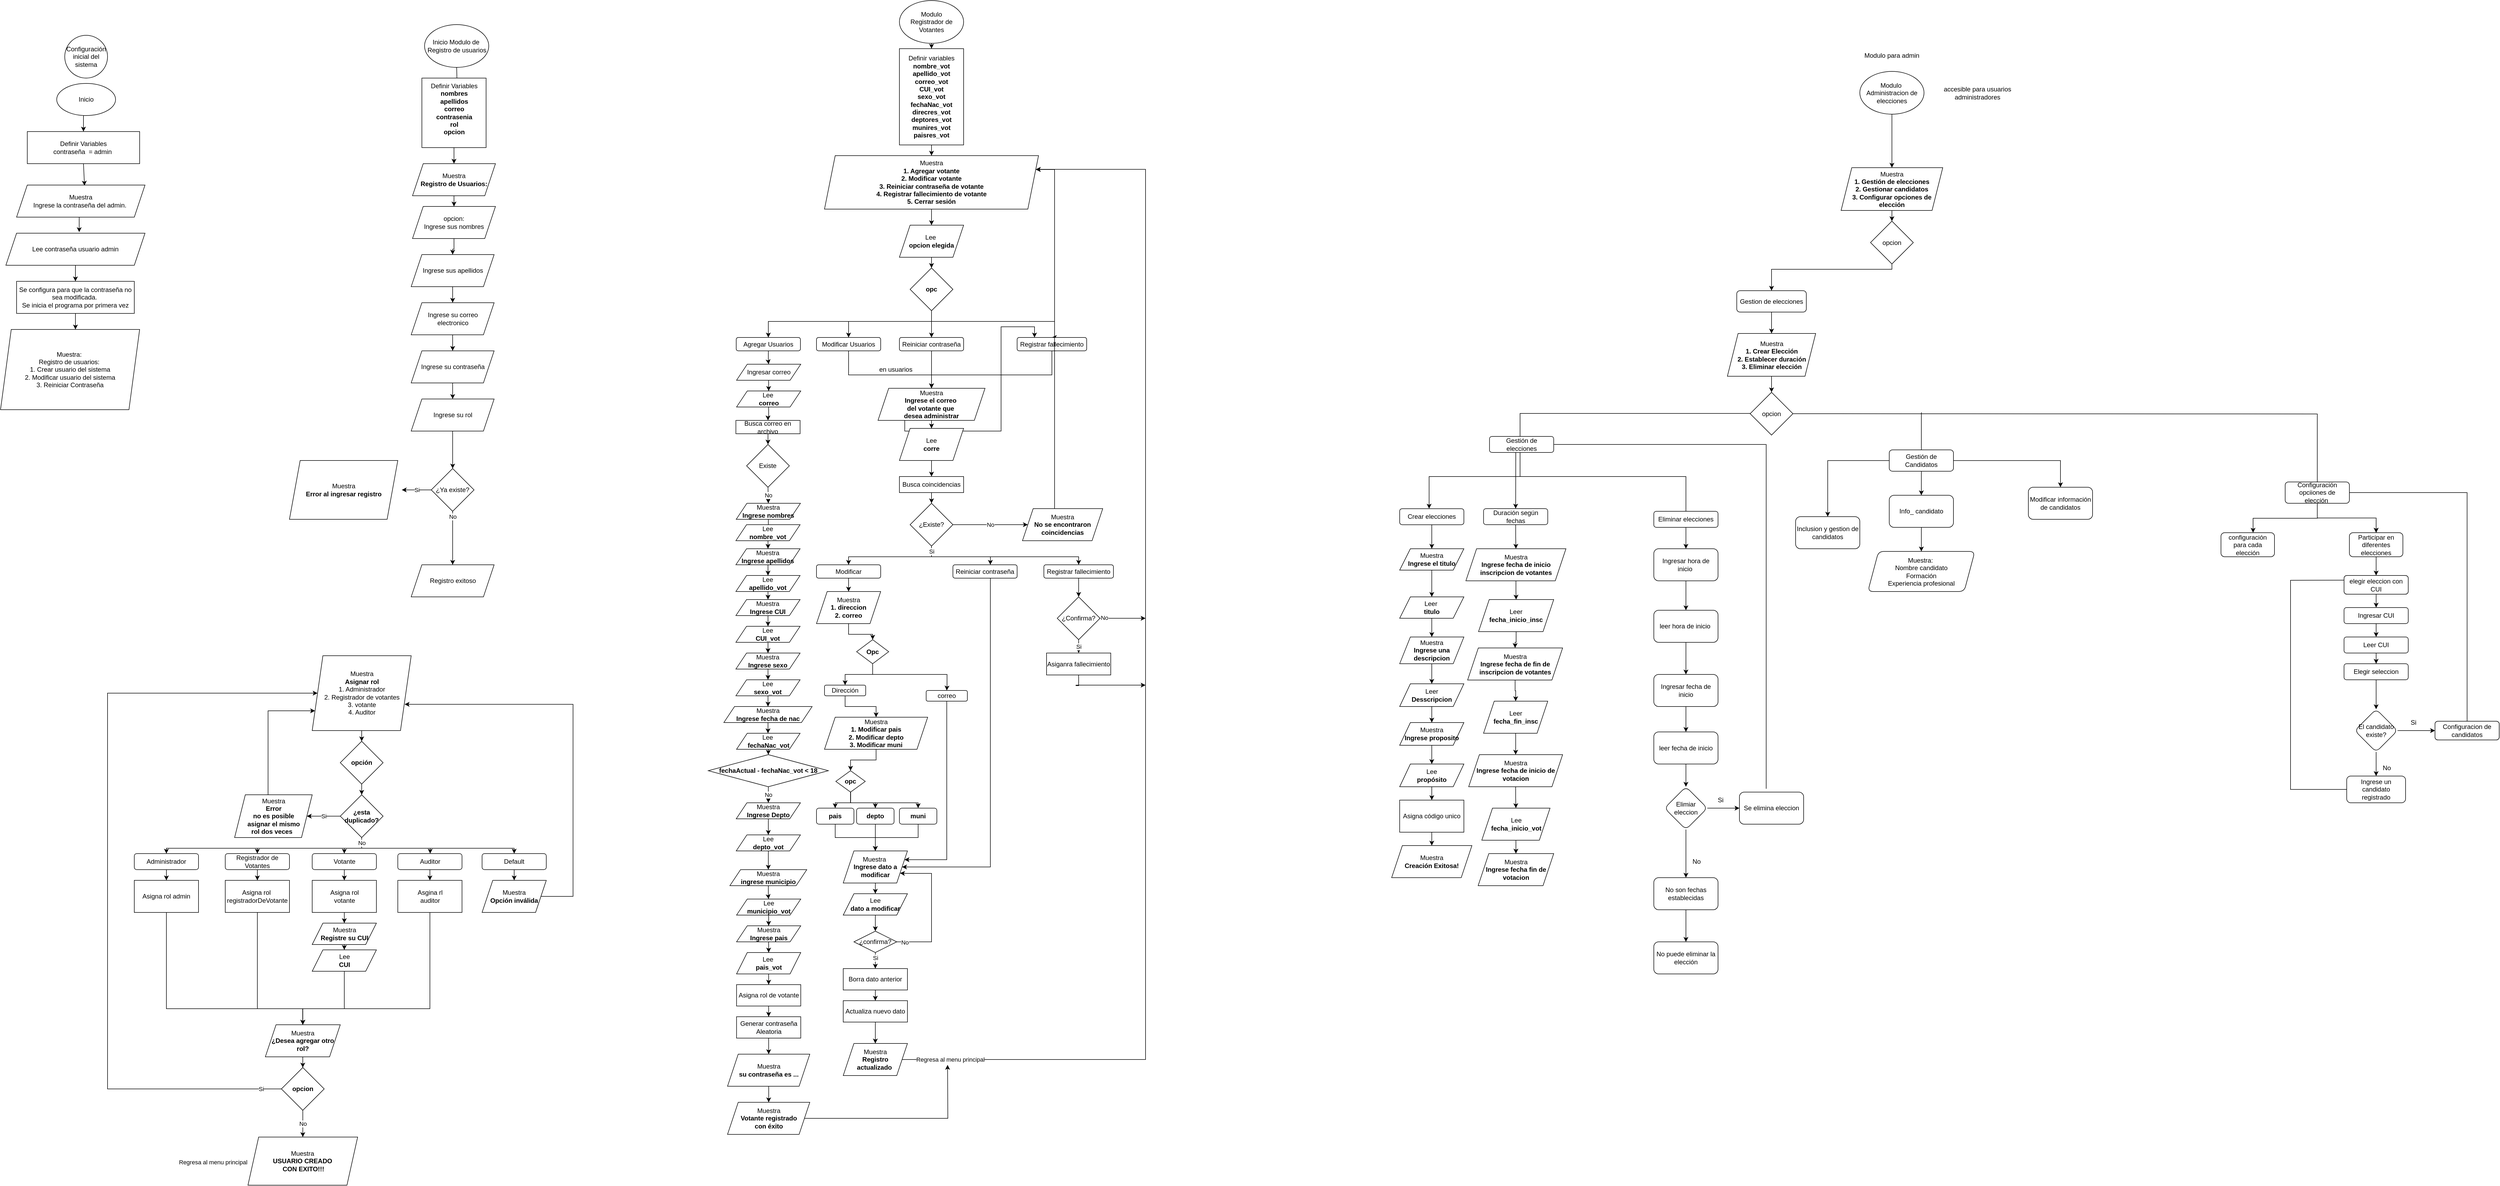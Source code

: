 <mxfile version="22.0.2" type="device">
  <diagram id="C5RBs43oDa-KdzZeNtuy" name="Page-1">
    <mxGraphModel dx="6580" dy="2860" grid="1" gridSize="10" guides="1" tooltips="1" connect="1" arrows="1" fold="1" page="1" pageScale="1" pageWidth="1400" pageHeight="850" math="0" shadow="0">
      <root>
        <mxCell id="WIyWlLk6GJQsqaUBKTNV-0" />
        <mxCell id="WIyWlLk6GJQsqaUBKTNV-1" parent="WIyWlLk6GJQsqaUBKTNV-0" />
        <mxCell id="2K12PgaOAFgwdArRUYRQ-18" style="edgeStyle=orthogonalEdgeStyle;rounded=0;orthogonalLoop=1;jettySize=auto;html=1;exitX=0.5;exitY=1;exitDx=0;exitDy=0;entryX=0.5;entryY=0;entryDx=0;entryDy=0;" parent="WIyWlLk6GJQsqaUBKTNV-1" source="2K12PgaOAFgwdArRUYRQ-2" target="2K12PgaOAFgwdArRUYRQ-4" edge="1">
          <mxGeometry relative="1" as="geometry" />
        </mxCell>
        <mxCell id="2K12PgaOAFgwdArRUYRQ-2" value="Inicio" style="ellipse;whiteSpace=wrap;html=1;" parent="WIyWlLk6GJQsqaUBKTNV-1" vertex="1">
          <mxGeometry x="345" y="205" width="110" height="60" as="geometry" />
        </mxCell>
        <mxCell id="2K12PgaOAFgwdArRUYRQ-3" value="Configuración inicial del sistema" style="ellipse;whiteSpace=wrap;html=1;aspect=fixed;" parent="WIyWlLk6GJQsqaUBKTNV-1" vertex="1">
          <mxGeometry x="360" y="115" width="80" height="80" as="geometry" />
        </mxCell>
        <mxCell id="2K12PgaOAFgwdArRUYRQ-4" value="Definir Variables&lt;br&gt;contraseña&amp;nbsp; = admin&amp;nbsp;" style="whiteSpace=wrap;html=1;" parent="WIyWlLk6GJQsqaUBKTNV-1" vertex="1">
          <mxGeometry x="290" y="295" width="210" height="60" as="geometry" />
        </mxCell>
        <mxCell id="2K12PgaOAFgwdArRUYRQ-28" style="edgeStyle=orthogonalEdgeStyle;rounded=0;orthogonalLoop=1;jettySize=auto;html=1;exitX=0.5;exitY=1;exitDx=0;exitDy=0;" parent="WIyWlLk6GJQsqaUBKTNV-1" source="2K12PgaOAFgwdArRUYRQ-10" edge="1">
          <mxGeometry relative="1" as="geometry">
            <mxPoint x="380" y="665" as="targetPoint" />
          </mxGeometry>
        </mxCell>
        <mxCell id="2K12PgaOAFgwdArRUYRQ-10" value="Se configura para que la contraseña no sea modificada.&amp;nbsp;&lt;br&gt;Se inicia el programa por primera vez" style="whiteSpace=wrap;html=1;" parent="WIyWlLk6GJQsqaUBKTNV-1" vertex="1">
          <mxGeometry x="270" y="575" width="220" height="60" as="geometry" />
        </mxCell>
        <mxCell id="2K12PgaOAFgwdArRUYRQ-22" style="edgeStyle=orthogonalEdgeStyle;rounded=0;orthogonalLoop=1;jettySize=auto;html=1;exitX=0.5;exitY=1;exitDx=0;exitDy=0;entryX=0.527;entryY=-0.033;entryDx=0;entryDy=0;entryPerimeter=0;" parent="WIyWlLk6GJQsqaUBKTNV-1" source="2K12PgaOAFgwdArRUYRQ-12" target="2K12PgaOAFgwdArRUYRQ-16" edge="1">
          <mxGeometry relative="1" as="geometry" />
        </mxCell>
        <mxCell id="2K12PgaOAFgwdArRUYRQ-12" value="Muestra&lt;br&gt;Ingrese la contraseña del admin.&amp;nbsp;" style="shape=parallelogram;perimeter=parallelogramPerimeter;whiteSpace=wrap;html=1;fixedSize=1;" parent="WIyWlLk6GJQsqaUBKTNV-1" vertex="1">
          <mxGeometry x="270" y="395" width="240" height="60" as="geometry" />
        </mxCell>
        <mxCell id="2K12PgaOAFgwdArRUYRQ-23" style="edgeStyle=orthogonalEdgeStyle;rounded=0;orthogonalLoop=1;jettySize=auto;html=1;exitX=0.5;exitY=1;exitDx=0;exitDy=0;" parent="WIyWlLk6GJQsqaUBKTNV-1" source="2K12PgaOAFgwdArRUYRQ-16" target="2K12PgaOAFgwdArRUYRQ-10" edge="1">
          <mxGeometry relative="1" as="geometry" />
        </mxCell>
        <mxCell id="2K12PgaOAFgwdArRUYRQ-16" value="Lee contraseña usuario admin" style="shape=parallelogram;perimeter=parallelogramPerimeter;whiteSpace=wrap;html=1;fixedSize=1;" parent="WIyWlLk6GJQsqaUBKTNV-1" vertex="1">
          <mxGeometry x="250" y="485" width="260" height="60" as="geometry" />
        </mxCell>
        <mxCell id="2K12PgaOAFgwdArRUYRQ-26" value="" style="endArrow=classic;html=1;rounded=0;exitX=0.5;exitY=1;exitDx=0;exitDy=0;entryX=0.529;entryY=0.017;entryDx=0;entryDy=0;entryPerimeter=0;" parent="WIyWlLk6GJQsqaUBKTNV-1" source="2K12PgaOAFgwdArRUYRQ-4" target="2K12PgaOAFgwdArRUYRQ-12" edge="1">
          <mxGeometry width="50" height="50" relative="1" as="geometry">
            <mxPoint x="620" y="415" as="sourcePoint" />
            <mxPoint x="670" y="365" as="targetPoint" />
          </mxGeometry>
        </mxCell>
        <mxCell id="2K12PgaOAFgwdArRUYRQ-29" value="Muestra:&amp;nbsp;&lt;br&gt;Registro de usuarios:&amp;nbsp;&lt;br&gt;1. Crear usuario del sistema&lt;br&gt;2. Modificar usuario del sistema&lt;br&gt;3. Reiniciar Contraseña" style="shape=parallelogram;perimeter=parallelogramPerimeter;whiteSpace=wrap;html=1;fixedSize=1;" parent="WIyWlLk6GJQsqaUBKTNV-1" vertex="1">
          <mxGeometry x="240" y="665" width="260" height="150" as="geometry" />
        </mxCell>
        <mxCell id="VkGSdlRbrwPzJDNLjCe_-0" value="" style="edgeStyle=orthogonalEdgeStyle;rounded=0;orthogonalLoop=1;jettySize=auto;html=1;" parent="WIyWlLk6GJQsqaUBKTNV-1" target="VkGSdlRbrwPzJDNLjCe_-2" edge="1">
          <mxGeometry relative="1" as="geometry">
            <mxPoint x="1092.5" y="175" as="sourcePoint" />
          </mxGeometry>
        </mxCell>
        <mxCell id="VkGSdlRbrwPzJDNLjCe_-1" value="" style="edgeStyle=orthogonalEdgeStyle;rounded=0;orthogonalLoop=1;jettySize=auto;html=1;" parent="WIyWlLk6GJQsqaUBKTNV-1" source="VkGSdlRbrwPzJDNLjCe_-2" target="VkGSdlRbrwPzJDNLjCe_-4" edge="1">
          <mxGeometry relative="1" as="geometry" />
        </mxCell>
        <mxCell id="VkGSdlRbrwPzJDNLjCe_-2" value="Definir Variables&lt;br&gt;&lt;b&gt;nombres&lt;/b&gt;&lt;br&gt;&lt;b&gt;apellidos&lt;/b&gt;&lt;br&gt;&lt;b&gt;correo&lt;/b&gt;&lt;br&gt;&lt;b&gt;contrasenia&lt;/b&gt;&lt;br&gt;&lt;b&gt;rol&lt;/b&gt;&lt;br&gt;&lt;b&gt;opcion&lt;br&gt;&lt;br&gt;&lt;/b&gt;" style="whiteSpace=wrap;html=1;" parent="WIyWlLk6GJQsqaUBKTNV-1" vertex="1">
          <mxGeometry x="1027.5" y="195" width="120" height="130" as="geometry" />
        </mxCell>
        <mxCell id="VkGSdlRbrwPzJDNLjCe_-3" value="" style="edgeStyle=orthogonalEdgeStyle;rounded=0;orthogonalLoop=1;jettySize=auto;html=1;" parent="WIyWlLk6GJQsqaUBKTNV-1" source="VkGSdlRbrwPzJDNLjCe_-4" target="VkGSdlRbrwPzJDNLjCe_-6" edge="1">
          <mxGeometry relative="1" as="geometry" />
        </mxCell>
        <mxCell id="VkGSdlRbrwPzJDNLjCe_-4" value="Muestra&lt;br&gt;&lt;b&gt;Registro de Usuarios:&lt;/b&gt;" style="shape=parallelogram;perimeter=parallelogramPerimeter;whiteSpace=wrap;html=1;fixedSize=1;" parent="WIyWlLk6GJQsqaUBKTNV-1" vertex="1">
          <mxGeometry x="1010" y="355" width="155" height="60" as="geometry" />
        </mxCell>
        <mxCell id="VkGSdlRbrwPzJDNLjCe_-5" value="" style="edgeStyle=orthogonalEdgeStyle;rounded=0;orthogonalLoop=1;jettySize=auto;html=1;" parent="WIyWlLk6GJQsqaUBKTNV-1" source="VkGSdlRbrwPzJDNLjCe_-6" target="VkGSdlRbrwPzJDNLjCe_-8" edge="1">
          <mxGeometry relative="1" as="geometry" />
        </mxCell>
        <mxCell id="VkGSdlRbrwPzJDNLjCe_-6" value="&amp;nbsp;opcion:&amp;nbsp;&lt;br&gt;Ingrese sus nombres" style="shape=parallelogram;perimeter=parallelogramPerimeter;whiteSpace=wrap;html=1;fixedSize=1;" parent="WIyWlLk6GJQsqaUBKTNV-1" vertex="1">
          <mxGeometry x="1010" y="435" width="155" height="60" as="geometry" />
        </mxCell>
        <mxCell id="VkGSdlRbrwPzJDNLjCe_-7" value="" style="edgeStyle=orthogonalEdgeStyle;rounded=0;orthogonalLoop=1;jettySize=auto;html=1;" parent="WIyWlLk6GJQsqaUBKTNV-1" source="VkGSdlRbrwPzJDNLjCe_-8" target="VkGSdlRbrwPzJDNLjCe_-10" edge="1">
          <mxGeometry relative="1" as="geometry" />
        </mxCell>
        <mxCell id="VkGSdlRbrwPzJDNLjCe_-8" value="Ingrese sus apellidos" style="shape=parallelogram;perimeter=parallelogramPerimeter;whiteSpace=wrap;html=1;fixedSize=1;" parent="WIyWlLk6GJQsqaUBKTNV-1" vertex="1">
          <mxGeometry x="1007.5" y="525" width="155" height="60" as="geometry" />
        </mxCell>
        <mxCell id="VkGSdlRbrwPzJDNLjCe_-9" value="" style="edgeStyle=orthogonalEdgeStyle;rounded=0;orthogonalLoop=1;jettySize=auto;html=1;" parent="WIyWlLk6GJQsqaUBKTNV-1" source="VkGSdlRbrwPzJDNLjCe_-10" target="VkGSdlRbrwPzJDNLjCe_-12" edge="1">
          <mxGeometry relative="1" as="geometry" />
        </mxCell>
        <mxCell id="VkGSdlRbrwPzJDNLjCe_-10" value="Ingrese su correo electronico" style="shape=parallelogram;perimeter=parallelogramPerimeter;whiteSpace=wrap;html=1;fixedSize=1;" parent="WIyWlLk6GJQsqaUBKTNV-1" vertex="1">
          <mxGeometry x="1007.5" y="615" width="155" height="60" as="geometry" />
        </mxCell>
        <mxCell id="VkGSdlRbrwPzJDNLjCe_-11" value="" style="edgeStyle=orthogonalEdgeStyle;rounded=0;orthogonalLoop=1;jettySize=auto;html=1;" parent="WIyWlLk6GJQsqaUBKTNV-1" source="VkGSdlRbrwPzJDNLjCe_-12" target="VkGSdlRbrwPzJDNLjCe_-14" edge="1">
          <mxGeometry relative="1" as="geometry" />
        </mxCell>
        <mxCell id="VkGSdlRbrwPzJDNLjCe_-12" value="Ingrese su contraseña" style="shape=parallelogram;perimeter=parallelogramPerimeter;whiteSpace=wrap;html=1;fixedSize=1;" parent="WIyWlLk6GJQsqaUBKTNV-1" vertex="1">
          <mxGeometry x="1007.5" y="705" width="155" height="60" as="geometry" />
        </mxCell>
        <mxCell id="VkGSdlRbrwPzJDNLjCe_-13" value="" style="edgeStyle=orthogonalEdgeStyle;rounded=0;orthogonalLoop=1;jettySize=auto;html=1;" parent="WIyWlLk6GJQsqaUBKTNV-1" source="VkGSdlRbrwPzJDNLjCe_-14" target="VkGSdlRbrwPzJDNLjCe_-26" edge="1">
          <mxGeometry relative="1" as="geometry" />
        </mxCell>
        <mxCell id="VkGSdlRbrwPzJDNLjCe_-14" value="Ingrese su rol" style="shape=parallelogram;perimeter=parallelogramPerimeter;whiteSpace=wrap;html=1;fixedSize=1;" parent="WIyWlLk6GJQsqaUBKTNV-1" vertex="1">
          <mxGeometry x="1007.5" y="795" width="155" height="60" as="geometry" />
        </mxCell>
        <mxCell id="VkGSdlRbrwPzJDNLjCe_-15" value="Registro exitoso" style="shape=parallelogram;perimeter=parallelogramPerimeter;whiteSpace=wrap;html=1;fixedSize=1;" parent="WIyWlLk6GJQsqaUBKTNV-1" vertex="1">
          <mxGeometry x="1007.5" y="1105" width="155" height="60" as="geometry" />
        </mxCell>
        <mxCell id="VkGSdlRbrwPzJDNLjCe_-24" value="No" style="edgeStyle=orthogonalEdgeStyle;rounded=0;orthogonalLoop=1;jettySize=auto;html=1;" parent="WIyWlLk6GJQsqaUBKTNV-1" source="VkGSdlRbrwPzJDNLjCe_-26" target="VkGSdlRbrwPzJDNLjCe_-15" edge="1">
          <mxGeometry x="-0.809" relative="1" as="geometry">
            <mxPoint as="offset" />
          </mxGeometry>
        </mxCell>
        <mxCell id="VkGSdlRbrwPzJDNLjCe_-25" value="Si" style="edgeStyle=orthogonalEdgeStyle;rounded=0;orthogonalLoop=1;jettySize=auto;html=1;" parent="WIyWlLk6GJQsqaUBKTNV-1" source="VkGSdlRbrwPzJDNLjCe_-26" edge="1">
          <mxGeometry relative="1" as="geometry">
            <mxPoint x="990" y="965" as="targetPoint" />
          </mxGeometry>
        </mxCell>
        <mxCell id="VkGSdlRbrwPzJDNLjCe_-26" value="¿Ya existe?" style="rhombus;whiteSpace=wrap;html=1;" parent="WIyWlLk6GJQsqaUBKTNV-1" vertex="1">
          <mxGeometry x="1045" y="925" width="80" height="80" as="geometry" />
        </mxCell>
        <mxCell id="VkGSdlRbrwPzJDNLjCe_-27" value="Muestra&lt;br&gt;&lt;b&gt;Error al ingresar registro&lt;/b&gt;" style="shape=parallelogram;perimeter=parallelogramPerimeter;whiteSpace=wrap;html=1;fixedSize=1;" parent="WIyWlLk6GJQsqaUBKTNV-1" vertex="1">
          <mxGeometry x="780" y="910" width="202.5" height="110" as="geometry" />
        </mxCell>
        <mxCell id="VkGSdlRbrwPzJDNLjCe_-28" value="Inicio Modulo de&amp;nbsp;&lt;br&gt;Registro de usuarios" style="ellipse;whiteSpace=wrap;html=1;" parent="WIyWlLk6GJQsqaUBKTNV-1" vertex="1">
          <mxGeometry x="1032.5" y="95" width="120" height="80" as="geometry" />
        </mxCell>
        <mxCell id="VkGSdlRbrwPzJDNLjCe_-30" value="" style="edgeStyle=orthogonalEdgeStyle;rounded=0;orthogonalLoop=1;jettySize=auto;html=1;" parent="WIyWlLk6GJQsqaUBKTNV-1" source="VkGSdlRbrwPzJDNLjCe_-31" target="VkGSdlRbrwPzJDNLjCe_-57" edge="1">
          <mxGeometry relative="1" as="geometry" />
        </mxCell>
        <mxCell id="VkGSdlRbrwPzJDNLjCe_-31" value="Modulo&lt;br&gt;Registrador de Votantes" style="ellipse;whiteSpace=wrap;html=1;" parent="WIyWlLk6GJQsqaUBKTNV-1" vertex="1">
          <mxGeometry x="1920" y="50" width="120" height="80" as="geometry" />
        </mxCell>
        <mxCell id="VkGSdlRbrwPzJDNLjCe_-32" value="" style="edgeStyle=orthogonalEdgeStyle;rounded=0;orthogonalLoop=1;jettySize=auto;html=1;" parent="WIyWlLk6GJQsqaUBKTNV-1" source="VkGSdlRbrwPzJDNLjCe_-33" target="VkGSdlRbrwPzJDNLjCe_-35" edge="1">
          <mxGeometry relative="1" as="geometry" />
        </mxCell>
        <mxCell id="VkGSdlRbrwPzJDNLjCe_-33" value="Muestra&lt;br&gt;&lt;b&gt;1. Agregar votante&lt;br&gt;2. Modificar votante&lt;br&gt;3. Reiniciar contraseña de votante&lt;br&gt;4. Registrar fallecimiento de votante&lt;br&gt;5. Cerrar sesión&lt;/b&gt;" style="shape=parallelogram;perimeter=parallelogramPerimeter;whiteSpace=wrap;html=1;fixedSize=1;" parent="WIyWlLk6GJQsqaUBKTNV-1" vertex="1">
          <mxGeometry x="1780" y="340" width="400" height="100" as="geometry" />
        </mxCell>
        <mxCell id="VkGSdlRbrwPzJDNLjCe_-34" value="" style="edgeStyle=orthogonalEdgeStyle;rounded=0;orthogonalLoop=1;jettySize=auto;html=1;" parent="WIyWlLk6GJQsqaUBKTNV-1" source="VkGSdlRbrwPzJDNLjCe_-35" target="VkGSdlRbrwPzJDNLjCe_-41" edge="1">
          <mxGeometry relative="1" as="geometry" />
        </mxCell>
        <mxCell id="VkGSdlRbrwPzJDNLjCe_-35" value="Lee&amp;nbsp;&lt;br&gt;&lt;b&gt;opcion elegida&lt;/b&gt;" style="shape=parallelogram;perimeter=parallelogramPerimeter;whiteSpace=wrap;html=1;fixedSize=1;" parent="WIyWlLk6GJQsqaUBKTNV-1" vertex="1">
          <mxGeometry x="1920" y="470" width="120" height="60" as="geometry" />
        </mxCell>
        <mxCell id="VkGSdlRbrwPzJDNLjCe_-36" style="edgeStyle=orthogonalEdgeStyle;rounded=0;orthogonalLoop=1;jettySize=auto;html=1;entryX=0.5;entryY=0;entryDx=0;entryDy=0;" parent="WIyWlLk6GJQsqaUBKTNV-1" source="VkGSdlRbrwPzJDNLjCe_-41" target="VkGSdlRbrwPzJDNLjCe_-43" edge="1">
          <mxGeometry relative="1" as="geometry">
            <Array as="points">
              <mxPoint x="1980" y="650" />
              <mxPoint x="1675" y="650" />
            </Array>
          </mxGeometry>
        </mxCell>
        <mxCell id="VkGSdlRbrwPzJDNLjCe_-37" style="edgeStyle=orthogonalEdgeStyle;rounded=0;orthogonalLoop=1;jettySize=auto;html=1;entryX=0.5;entryY=0;entryDx=0;entryDy=0;" parent="WIyWlLk6GJQsqaUBKTNV-1" source="VkGSdlRbrwPzJDNLjCe_-41" target="VkGSdlRbrwPzJDNLjCe_-45" edge="1">
          <mxGeometry relative="1" as="geometry">
            <Array as="points">
              <mxPoint x="1980" y="650" />
              <mxPoint x="1825" y="650" />
            </Array>
          </mxGeometry>
        </mxCell>
        <mxCell id="VkGSdlRbrwPzJDNLjCe_-38" style="edgeStyle=orthogonalEdgeStyle;rounded=0;orthogonalLoop=1;jettySize=auto;html=1;entryX=0.5;entryY=0;entryDx=0;entryDy=0;" parent="WIyWlLk6GJQsqaUBKTNV-1" source="VkGSdlRbrwPzJDNLjCe_-41" target="VkGSdlRbrwPzJDNLjCe_-47" edge="1">
          <mxGeometry relative="1" as="geometry" />
        </mxCell>
        <mxCell id="VkGSdlRbrwPzJDNLjCe_-39" style="edgeStyle=orthogonalEdgeStyle;rounded=0;orthogonalLoop=1;jettySize=auto;html=1;entryX=0.5;entryY=0;entryDx=0;entryDy=0;" parent="WIyWlLk6GJQsqaUBKTNV-1" source="VkGSdlRbrwPzJDNLjCe_-41" target="VkGSdlRbrwPzJDNLjCe_-49" edge="1">
          <mxGeometry relative="1" as="geometry">
            <Array as="points">
              <mxPoint x="1980" y="650" />
              <mxPoint x="2210" y="650" />
              <mxPoint x="2210" y="680" />
            </Array>
          </mxGeometry>
        </mxCell>
        <mxCell id="VkGSdlRbrwPzJDNLjCe_-41" value="opc" style="rhombus;whiteSpace=wrap;html=1;fontStyle=1" parent="WIyWlLk6GJQsqaUBKTNV-1" vertex="1">
          <mxGeometry x="1940" y="550" width="80" height="80" as="geometry" />
        </mxCell>
        <mxCell id="VkGSdlRbrwPzJDNLjCe_-42" style="edgeStyle=orthogonalEdgeStyle;rounded=0;orthogonalLoop=1;jettySize=auto;html=1;entryX=0.5;entryY=0;entryDx=0;entryDy=0;" parent="WIyWlLk6GJQsqaUBKTNV-1" source="VkGSdlRbrwPzJDNLjCe_-43" target="VkGSdlRbrwPzJDNLjCe_-99" edge="1">
          <mxGeometry relative="1" as="geometry" />
        </mxCell>
        <mxCell id="VkGSdlRbrwPzJDNLjCe_-43" value="Agregar Usuarios" style="rounded=1;whiteSpace=wrap;html=1;" parent="WIyWlLk6GJQsqaUBKTNV-1" vertex="1">
          <mxGeometry x="1615" y="680" width="120" height="25" as="geometry" />
        </mxCell>
        <mxCell id="VkGSdlRbrwPzJDNLjCe_-44" style="edgeStyle=orthogonalEdgeStyle;rounded=0;orthogonalLoop=1;jettySize=auto;html=1;entryX=0.5;entryY=0;entryDx=0;entryDy=0;" parent="WIyWlLk6GJQsqaUBKTNV-1" source="VkGSdlRbrwPzJDNLjCe_-45" edge="1">
          <mxGeometry relative="1" as="geometry">
            <mxPoint x="1980" y="775" as="targetPoint" />
            <Array as="points">
              <mxPoint x="1825" y="750" />
              <mxPoint x="1980" y="750" />
            </Array>
          </mxGeometry>
        </mxCell>
        <mxCell id="VkGSdlRbrwPzJDNLjCe_-45" value="Modificar Usuarios" style="rounded=1;whiteSpace=wrap;html=1;" parent="WIyWlLk6GJQsqaUBKTNV-1" vertex="1">
          <mxGeometry x="1765" y="680" width="120" height="25" as="geometry" />
        </mxCell>
        <mxCell id="VkGSdlRbrwPzJDNLjCe_-46" style="edgeStyle=orthogonalEdgeStyle;rounded=0;orthogonalLoop=1;jettySize=auto;html=1;entryX=0.5;entryY=0;entryDx=0;entryDy=0;" parent="WIyWlLk6GJQsqaUBKTNV-1" source="VkGSdlRbrwPzJDNLjCe_-47" edge="1">
          <mxGeometry relative="1" as="geometry">
            <mxPoint x="1980" y="775" as="targetPoint" />
          </mxGeometry>
        </mxCell>
        <mxCell id="VkGSdlRbrwPzJDNLjCe_-47" value="Reiniciar contraseña" style="rounded=1;whiteSpace=wrap;html=1;" parent="WIyWlLk6GJQsqaUBKTNV-1" vertex="1">
          <mxGeometry x="1920" y="680" width="120" height="25" as="geometry" />
        </mxCell>
        <mxCell id="VkGSdlRbrwPzJDNLjCe_-48" style="edgeStyle=orthogonalEdgeStyle;rounded=0;orthogonalLoop=1;jettySize=auto;html=1;entryX=0.5;entryY=0;entryDx=0;entryDy=0;" parent="WIyWlLk6GJQsqaUBKTNV-1" source="VkGSdlRbrwPzJDNLjCe_-49" edge="1">
          <mxGeometry relative="1" as="geometry">
            <mxPoint x="1980" y="775" as="targetPoint" />
            <Array as="points">
              <mxPoint x="2205" y="750" />
              <mxPoint x="1980" y="750" />
            </Array>
          </mxGeometry>
        </mxCell>
        <mxCell id="VkGSdlRbrwPzJDNLjCe_-49" value="Registrar fallecimiento" style="rounded=1;whiteSpace=wrap;html=1;" parent="WIyWlLk6GJQsqaUBKTNV-1" vertex="1">
          <mxGeometry x="2140" y="680" width="130" height="25" as="geometry" />
        </mxCell>
        <mxCell id="VkGSdlRbrwPzJDNLjCe_-54" style="edgeStyle=orthogonalEdgeStyle;rounded=0;orthogonalLoop=1;jettySize=auto;html=1;entryX=0.5;entryY=0;entryDx=0;entryDy=0;" parent="WIyWlLk6GJQsqaUBKTNV-1" source="VkGSdlRbrwPzJDNLjCe_-55" target="VkGSdlRbrwPzJDNLjCe_-59" edge="1">
          <mxGeometry relative="1" as="geometry" />
        </mxCell>
        <mxCell id="VkGSdlRbrwPzJDNLjCe_-55" value="Muestra&lt;br&gt;&lt;b&gt;Ingrese nombres&lt;/b&gt;" style="shape=parallelogram;perimeter=parallelogramPerimeter;whiteSpace=wrap;html=1;fixedSize=1;" parent="WIyWlLk6GJQsqaUBKTNV-1" vertex="1">
          <mxGeometry x="1615.0" y="990" width="120" height="30" as="geometry" />
        </mxCell>
        <mxCell id="VkGSdlRbrwPzJDNLjCe_-56" value="" style="edgeStyle=orthogonalEdgeStyle;rounded=0;orthogonalLoop=1;jettySize=auto;html=1;" parent="WIyWlLk6GJQsqaUBKTNV-1" source="VkGSdlRbrwPzJDNLjCe_-57" target="VkGSdlRbrwPzJDNLjCe_-33" edge="1">
          <mxGeometry relative="1" as="geometry" />
        </mxCell>
        <mxCell id="VkGSdlRbrwPzJDNLjCe_-57" value="Definir variables&lt;br&gt;&lt;b&gt;nombre_vot&lt;br&gt;apellido_vot&lt;br&gt;correo_vot&lt;br&gt;CUI_vot&lt;br&gt;sexo_vot&lt;br&gt;fechaNac_vot&lt;br&gt;direcres_vot&lt;br&gt;deptores_vot&lt;br&gt;munires_vot&lt;br&gt;paisres_vot&lt;/b&gt;" style="whiteSpace=wrap;html=1;" parent="WIyWlLk6GJQsqaUBKTNV-1" vertex="1">
          <mxGeometry x="1920" y="140" width="120" height="180" as="geometry" />
        </mxCell>
        <mxCell id="VkGSdlRbrwPzJDNLjCe_-58" value="" style="edgeStyle=orthogonalEdgeStyle;rounded=0;orthogonalLoop=1;jettySize=auto;html=1;" parent="WIyWlLk6GJQsqaUBKTNV-1" source="VkGSdlRbrwPzJDNLjCe_-59" target="VkGSdlRbrwPzJDNLjCe_-61" edge="1">
          <mxGeometry relative="1" as="geometry" />
        </mxCell>
        <mxCell id="VkGSdlRbrwPzJDNLjCe_-59" value="Lee&lt;br&gt;&lt;b&gt;nombre_vot&lt;/b&gt;" style="shape=parallelogram;perimeter=parallelogramPerimeter;whiteSpace=wrap;html=1;fixedSize=1;" parent="WIyWlLk6GJQsqaUBKTNV-1" vertex="1">
          <mxGeometry x="1614.37" y="1030" width="120" height="30" as="geometry" />
        </mxCell>
        <mxCell id="VkGSdlRbrwPzJDNLjCe_-60" value="" style="edgeStyle=orthogonalEdgeStyle;rounded=0;orthogonalLoop=1;jettySize=auto;html=1;" parent="WIyWlLk6GJQsqaUBKTNV-1" source="VkGSdlRbrwPzJDNLjCe_-61" target="VkGSdlRbrwPzJDNLjCe_-63" edge="1">
          <mxGeometry relative="1" as="geometry" />
        </mxCell>
        <mxCell id="VkGSdlRbrwPzJDNLjCe_-61" value="Muestra&lt;br&gt;&lt;b&gt;Ingrese apellidos&lt;/b&gt;" style="shape=parallelogram;perimeter=parallelogramPerimeter;whiteSpace=wrap;html=1;fixedSize=1;" parent="WIyWlLk6GJQsqaUBKTNV-1" vertex="1">
          <mxGeometry x="1614.37" y="1075" width="120" height="30" as="geometry" />
        </mxCell>
        <mxCell id="VkGSdlRbrwPzJDNLjCe_-62" value="" style="edgeStyle=orthogonalEdgeStyle;rounded=0;orthogonalLoop=1;jettySize=auto;html=1;" parent="WIyWlLk6GJQsqaUBKTNV-1" source="VkGSdlRbrwPzJDNLjCe_-63" target="VkGSdlRbrwPzJDNLjCe_-65" edge="1">
          <mxGeometry relative="1" as="geometry" />
        </mxCell>
        <mxCell id="VkGSdlRbrwPzJDNLjCe_-63" value="Lee&lt;br&gt;&lt;b&gt;apellido_vot&lt;/b&gt;" style="shape=parallelogram;perimeter=parallelogramPerimeter;whiteSpace=wrap;html=1;fixedSize=1;" parent="WIyWlLk6GJQsqaUBKTNV-1" vertex="1">
          <mxGeometry x="1614.37" y="1125" width="120" height="30" as="geometry" />
        </mxCell>
        <mxCell id="VkGSdlRbrwPzJDNLjCe_-64" value="" style="edgeStyle=orthogonalEdgeStyle;rounded=0;orthogonalLoop=1;jettySize=auto;html=1;" parent="WIyWlLk6GJQsqaUBKTNV-1" source="VkGSdlRbrwPzJDNLjCe_-65" target="VkGSdlRbrwPzJDNLjCe_-67" edge="1">
          <mxGeometry relative="1" as="geometry" />
        </mxCell>
        <mxCell id="VkGSdlRbrwPzJDNLjCe_-65" value="Muestra&lt;br&gt;&lt;b&gt;Ingrese CUI&lt;/b&gt;" style="shape=parallelogram;perimeter=parallelogramPerimeter;whiteSpace=wrap;html=1;fixedSize=1;" parent="WIyWlLk6GJQsqaUBKTNV-1" vertex="1">
          <mxGeometry x="1614.37" y="1170" width="120" height="30" as="geometry" />
        </mxCell>
        <mxCell id="VkGSdlRbrwPzJDNLjCe_-66" value="" style="edgeStyle=orthogonalEdgeStyle;rounded=0;orthogonalLoop=1;jettySize=auto;html=1;" parent="WIyWlLk6GJQsqaUBKTNV-1" source="VkGSdlRbrwPzJDNLjCe_-67" target="VkGSdlRbrwPzJDNLjCe_-69" edge="1">
          <mxGeometry relative="1" as="geometry" />
        </mxCell>
        <mxCell id="VkGSdlRbrwPzJDNLjCe_-67" value="Lee&lt;br&gt;&lt;b&gt;CUI_vot&lt;/b&gt;" style="shape=parallelogram;perimeter=parallelogramPerimeter;whiteSpace=wrap;html=1;fixedSize=1;" parent="WIyWlLk6GJQsqaUBKTNV-1" vertex="1">
          <mxGeometry x="1614.37" y="1220" width="120" height="30" as="geometry" />
        </mxCell>
        <mxCell id="VkGSdlRbrwPzJDNLjCe_-68" value="" style="edgeStyle=orthogonalEdgeStyle;rounded=0;orthogonalLoop=1;jettySize=auto;html=1;" parent="WIyWlLk6GJQsqaUBKTNV-1" source="VkGSdlRbrwPzJDNLjCe_-69" target="VkGSdlRbrwPzJDNLjCe_-71" edge="1">
          <mxGeometry relative="1" as="geometry" />
        </mxCell>
        <mxCell id="VkGSdlRbrwPzJDNLjCe_-69" value="Muestra&lt;br&gt;&lt;b&gt;Ingrese sexo&lt;/b&gt;" style="shape=parallelogram;perimeter=parallelogramPerimeter;whiteSpace=wrap;html=1;fixedSize=1;" parent="WIyWlLk6GJQsqaUBKTNV-1" vertex="1">
          <mxGeometry x="1614.37" y="1270" width="120" height="30" as="geometry" />
        </mxCell>
        <mxCell id="VkGSdlRbrwPzJDNLjCe_-70" value="" style="edgeStyle=orthogonalEdgeStyle;rounded=0;orthogonalLoop=1;jettySize=auto;html=1;" parent="WIyWlLk6GJQsqaUBKTNV-1" source="VkGSdlRbrwPzJDNLjCe_-71" target="VkGSdlRbrwPzJDNLjCe_-73" edge="1">
          <mxGeometry relative="1" as="geometry" />
        </mxCell>
        <mxCell id="VkGSdlRbrwPzJDNLjCe_-71" value="Lee&lt;br&gt;&lt;b&gt;sexo_vot&lt;/b&gt;" style="shape=parallelogram;perimeter=parallelogramPerimeter;whiteSpace=wrap;html=1;fixedSize=1;" parent="WIyWlLk6GJQsqaUBKTNV-1" vertex="1">
          <mxGeometry x="1614.37" y="1320" width="120" height="30" as="geometry" />
        </mxCell>
        <mxCell id="VkGSdlRbrwPzJDNLjCe_-72" value="" style="edgeStyle=orthogonalEdgeStyle;rounded=0;orthogonalLoop=1;jettySize=auto;html=1;" parent="WIyWlLk6GJQsqaUBKTNV-1" source="VkGSdlRbrwPzJDNLjCe_-73" target="VkGSdlRbrwPzJDNLjCe_-75" edge="1">
          <mxGeometry relative="1" as="geometry" />
        </mxCell>
        <mxCell id="VkGSdlRbrwPzJDNLjCe_-73" value="Muestra&lt;br&gt;&lt;b&gt;Ingrese fecha de nac&lt;/b&gt;" style="shape=parallelogram;perimeter=parallelogramPerimeter;whiteSpace=wrap;html=1;fixedSize=1;" parent="WIyWlLk6GJQsqaUBKTNV-1" vertex="1">
          <mxGeometry x="1591.87" y="1370" width="165" height="30" as="geometry" />
        </mxCell>
        <mxCell id="VkGSdlRbrwPzJDNLjCe_-74" value="" style="edgeStyle=orthogonalEdgeStyle;rounded=0;orthogonalLoop=1;jettySize=auto;html=1;" parent="WIyWlLk6GJQsqaUBKTNV-1" source="VkGSdlRbrwPzJDNLjCe_-75" target="VkGSdlRbrwPzJDNLjCe_-77" edge="1">
          <mxGeometry relative="1" as="geometry" />
        </mxCell>
        <mxCell id="VkGSdlRbrwPzJDNLjCe_-75" value="Lee&amp;nbsp;&lt;br&gt;&lt;b&gt;fechaNac_vot&lt;/b&gt;" style="shape=parallelogram;perimeter=parallelogramPerimeter;whiteSpace=wrap;html=1;fixedSize=1;" parent="WIyWlLk6GJQsqaUBKTNV-1" vertex="1">
          <mxGeometry x="1615.62" y="1420" width="118.75" height="30" as="geometry" />
        </mxCell>
        <mxCell id="VkGSdlRbrwPzJDNLjCe_-76" value="No" style="edgeStyle=orthogonalEdgeStyle;rounded=0;orthogonalLoop=1;jettySize=auto;html=1;" parent="WIyWlLk6GJQsqaUBKTNV-1" source="VkGSdlRbrwPzJDNLjCe_-77" target="VkGSdlRbrwPzJDNLjCe_-79" edge="1">
          <mxGeometry relative="1" as="geometry" />
        </mxCell>
        <mxCell id="VkGSdlRbrwPzJDNLjCe_-77" value="&lt;b&gt;fechaActual - fechaNac_vot &amp;lt; 18&lt;/b&gt;" style="rhombus;whiteSpace=wrap;html=1;" parent="WIyWlLk6GJQsqaUBKTNV-1" vertex="1">
          <mxGeometry x="1562.81" y="1460" width="224.37" height="60" as="geometry" />
        </mxCell>
        <mxCell id="VkGSdlRbrwPzJDNLjCe_-78" value="" style="edgeStyle=orthogonalEdgeStyle;rounded=0;orthogonalLoop=1;jettySize=auto;html=1;" parent="WIyWlLk6GJQsqaUBKTNV-1" source="VkGSdlRbrwPzJDNLjCe_-79" target="VkGSdlRbrwPzJDNLjCe_-81" edge="1">
          <mxGeometry relative="1" as="geometry" />
        </mxCell>
        <mxCell id="VkGSdlRbrwPzJDNLjCe_-79" value="Muestra&lt;br&gt;&lt;b&gt;Ingrese Depto&lt;/b&gt;" style="shape=parallelogram;perimeter=parallelogramPerimeter;whiteSpace=wrap;html=1;fixedSize=1;" parent="WIyWlLk6GJQsqaUBKTNV-1" vertex="1">
          <mxGeometry x="1615.0" y="1550" width="120" height="30" as="geometry" />
        </mxCell>
        <mxCell id="VkGSdlRbrwPzJDNLjCe_-80" value="" style="edgeStyle=orthogonalEdgeStyle;rounded=0;orthogonalLoop=1;jettySize=auto;html=1;" parent="WIyWlLk6GJQsqaUBKTNV-1" source="VkGSdlRbrwPzJDNLjCe_-81" target="VkGSdlRbrwPzJDNLjCe_-83" edge="1">
          <mxGeometry relative="1" as="geometry" />
        </mxCell>
        <mxCell id="VkGSdlRbrwPzJDNLjCe_-81" value="Lee&lt;br&gt;&lt;b&gt;depto_vot&lt;/b&gt;" style="shape=parallelogram;perimeter=parallelogramPerimeter;whiteSpace=wrap;html=1;fixedSize=1;" parent="WIyWlLk6GJQsqaUBKTNV-1" vertex="1">
          <mxGeometry x="1615.0" y="1610" width="120" height="30" as="geometry" />
        </mxCell>
        <mxCell id="VkGSdlRbrwPzJDNLjCe_-82" value="" style="edgeStyle=orthogonalEdgeStyle;rounded=0;orthogonalLoop=1;jettySize=auto;html=1;" parent="WIyWlLk6GJQsqaUBKTNV-1" source="VkGSdlRbrwPzJDNLjCe_-83" target="VkGSdlRbrwPzJDNLjCe_-85" edge="1">
          <mxGeometry relative="1" as="geometry" />
        </mxCell>
        <mxCell id="VkGSdlRbrwPzJDNLjCe_-83" value="Muestra&lt;br&gt;&lt;b&gt;ingrese municipio&lt;/b&gt;" style="shape=parallelogram;perimeter=parallelogramPerimeter;whiteSpace=wrap;html=1;fixedSize=1;" parent="WIyWlLk6GJQsqaUBKTNV-1" vertex="1">
          <mxGeometry x="1603.12" y="1675" width="143.75" height="30" as="geometry" />
        </mxCell>
        <mxCell id="VkGSdlRbrwPzJDNLjCe_-84" value="" style="edgeStyle=orthogonalEdgeStyle;rounded=0;orthogonalLoop=1;jettySize=auto;html=1;" parent="WIyWlLk6GJQsqaUBKTNV-1" source="VkGSdlRbrwPzJDNLjCe_-85" target="VkGSdlRbrwPzJDNLjCe_-87" edge="1">
          <mxGeometry relative="1" as="geometry" />
        </mxCell>
        <mxCell id="VkGSdlRbrwPzJDNLjCe_-85" value="Lee&lt;br&gt;&lt;b&gt;municipio_vot&lt;/b&gt;" style="shape=parallelogram;perimeter=parallelogramPerimeter;whiteSpace=wrap;html=1;fixedSize=1;" parent="WIyWlLk6GJQsqaUBKTNV-1" vertex="1">
          <mxGeometry x="1615.62" y="1730" width="120" height="30" as="geometry" />
        </mxCell>
        <mxCell id="VkGSdlRbrwPzJDNLjCe_-86" value="" style="edgeStyle=orthogonalEdgeStyle;rounded=0;orthogonalLoop=1;jettySize=auto;html=1;" parent="WIyWlLk6GJQsqaUBKTNV-1" source="VkGSdlRbrwPzJDNLjCe_-87" target="VkGSdlRbrwPzJDNLjCe_-89" edge="1">
          <mxGeometry relative="1" as="geometry" />
        </mxCell>
        <mxCell id="VkGSdlRbrwPzJDNLjCe_-87" value="Muestra&lt;br&gt;&lt;b&gt;Ingrese pais&lt;/b&gt;" style="shape=parallelogram;perimeter=parallelogramPerimeter;whiteSpace=wrap;html=1;fixedSize=1;" parent="WIyWlLk6GJQsqaUBKTNV-1" vertex="1">
          <mxGeometry x="1615.62" y="1780" width="120" height="30" as="geometry" />
        </mxCell>
        <mxCell id="VkGSdlRbrwPzJDNLjCe_-88" value="" style="edgeStyle=orthogonalEdgeStyle;rounded=0;orthogonalLoop=1;jettySize=auto;html=1;" parent="WIyWlLk6GJQsqaUBKTNV-1" source="VkGSdlRbrwPzJDNLjCe_-89" target="VkGSdlRbrwPzJDNLjCe_-91" edge="1">
          <mxGeometry relative="1" as="geometry" />
        </mxCell>
        <mxCell id="VkGSdlRbrwPzJDNLjCe_-89" value="Lee&amp;nbsp;&lt;br&gt;&lt;b&gt;pais_vot&lt;/b&gt;" style="shape=parallelogram;perimeter=parallelogramPerimeter;whiteSpace=wrap;html=1;fixedSize=1;" parent="WIyWlLk6GJQsqaUBKTNV-1" vertex="1">
          <mxGeometry x="1615.62" y="1830" width="120" height="40" as="geometry" />
        </mxCell>
        <mxCell id="VkGSdlRbrwPzJDNLjCe_-90" value="" style="edgeStyle=orthogonalEdgeStyle;rounded=0;orthogonalLoop=1;jettySize=auto;html=1;" parent="WIyWlLk6GJQsqaUBKTNV-1" source="VkGSdlRbrwPzJDNLjCe_-91" target="VkGSdlRbrwPzJDNLjCe_-93" edge="1">
          <mxGeometry relative="1" as="geometry" />
        </mxCell>
        <mxCell id="VkGSdlRbrwPzJDNLjCe_-91" value="Asigna rol de votante" style="whiteSpace=wrap;html=1;" parent="WIyWlLk6GJQsqaUBKTNV-1" vertex="1">
          <mxGeometry x="1615.62" y="1890" width="120" height="40" as="geometry" />
        </mxCell>
        <mxCell id="VkGSdlRbrwPzJDNLjCe_-92" value="" style="edgeStyle=orthogonalEdgeStyle;rounded=0;orthogonalLoop=1;jettySize=auto;html=1;" parent="WIyWlLk6GJQsqaUBKTNV-1" source="VkGSdlRbrwPzJDNLjCe_-93" target="VkGSdlRbrwPzJDNLjCe_-95" edge="1">
          <mxGeometry relative="1" as="geometry" />
        </mxCell>
        <mxCell id="VkGSdlRbrwPzJDNLjCe_-93" value="&#xa;&#xa;&lt;span style=&quot;color: rgb(0, 0, 0); font-family: helvetica; font-size: 12px; font-style: normal; font-weight: 400; letter-spacing: normal; text-align: center; text-indent: 0px; text-transform: none; word-spacing: 0px; background-color: rgb(248, 249, 250); display: inline; float: none;&quot;&gt;Generar contraseña Aleatoria&lt;/span&gt;&#xa;&#xa;" style="whiteSpace=wrap;html=1;" parent="WIyWlLk6GJQsqaUBKTNV-1" vertex="1">
          <mxGeometry x="1615.62" y="1950" width="120" height="40" as="geometry" />
        </mxCell>
        <mxCell id="VkGSdlRbrwPzJDNLjCe_-94" value="" style="edgeStyle=orthogonalEdgeStyle;rounded=0;orthogonalLoop=1;jettySize=auto;html=1;" parent="WIyWlLk6GJQsqaUBKTNV-1" source="VkGSdlRbrwPzJDNLjCe_-95" target="VkGSdlRbrwPzJDNLjCe_-97" edge="1">
          <mxGeometry relative="1" as="geometry" />
        </mxCell>
        <mxCell id="VkGSdlRbrwPzJDNLjCe_-95" value="Muestra&lt;br&gt;&lt;b&gt;su contraseña es ...&lt;/b&gt;" style="shape=parallelogram;perimeter=parallelogramPerimeter;whiteSpace=wrap;html=1;fixedSize=1;" parent="WIyWlLk6GJQsqaUBKTNV-1" vertex="1">
          <mxGeometry x="1598.75" y="2020" width="153.75" height="60" as="geometry" />
        </mxCell>
        <mxCell id="VkGSdlRbrwPzJDNLjCe_-96" style="edgeStyle=orthogonalEdgeStyle;rounded=0;orthogonalLoop=1;jettySize=auto;html=1;" parent="WIyWlLk6GJQsqaUBKTNV-1" source="VkGSdlRbrwPzJDNLjCe_-97" edge="1">
          <mxGeometry relative="1" as="geometry">
            <mxPoint x="2010" y="2040" as="targetPoint" />
          </mxGeometry>
        </mxCell>
        <mxCell id="VkGSdlRbrwPzJDNLjCe_-97" value="Muestra&lt;br&gt;&lt;b&gt;Votante registrado&lt;br&gt;con éxito&lt;/b&gt;" style="shape=parallelogram;perimeter=parallelogramPerimeter;whiteSpace=wrap;html=1;fixedSize=1;" parent="WIyWlLk6GJQsqaUBKTNV-1" vertex="1">
          <mxGeometry x="1598.76" y="2110" width="153.74" height="60" as="geometry" />
        </mxCell>
        <mxCell id="VkGSdlRbrwPzJDNLjCe_-98" value="" style="edgeStyle=orthogonalEdgeStyle;rounded=0;orthogonalLoop=1;jettySize=auto;html=1;" parent="WIyWlLk6GJQsqaUBKTNV-1" source="VkGSdlRbrwPzJDNLjCe_-99" target="VkGSdlRbrwPzJDNLjCe_-101" edge="1">
          <mxGeometry relative="1" as="geometry" />
        </mxCell>
        <mxCell id="VkGSdlRbrwPzJDNLjCe_-99" value="Ingresar correo" style="shape=parallelogram;perimeter=parallelogramPerimeter;whiteSpace=wrap;html=1;fixedSize=1;" parent="WIyWlLk6GJQsqaUBKTNV-1" vertex="1">
          <mxGeometry x="1615.63" y="730" width="120" height="30" as="geometry" />
        </mxCell>
        <mxCell id="VkGSdlRbrwPzJDNLjCe_-100" value="" style="edgeStyle=orthogonalEdgeStyle;rounded=0;orthogonalLoop=1;jettySize=auto;html=1;" parent="WIyWlLk6GJQsqaUBKTNV-1" source="VkGSdlRbrwPzJDNLjCe_-101" target="VkGSdlRbrwPzJDNLjCe_-102" edge="1">
          <mxGeometry relative="1" as="geometry" />
        </mxCell>
        <mxCell id="VkGSdlRbrwPzJDNLjCe_-101" value="Lee&amp;nbsp;&lt;br&gt;&lt;b&gt;correo&lt;/b&gt;" style="shape=parallelogram;perimeter=parallelogramPerimeter;whiteSpace=wrap;html=1;fixedSize=1;" parent="WIyWlLk6GJQsqaUBKTNV-1" vertex="1">
          <mxGeometry x="1615.63" y="780" width="120" height="30" as="geometry" />
        </mxCell>
        <mxCell id="VkGSdlRbrwPzJDNLjCe_-102" value="Busca correo en archivo" style="whiteSpace=wrap;html=1;" parent="WIyWlLk6GJQsqaUBKTNV-1" vertex="1">
          <mxGeometry x="1614.37" y="835" width="120" height="25" as="geometry" />
        </mxCell>
        <mxCell id="VkGSdlRbrwPzJDNLjCe_-104" value="Existe" style="rhombus;whiteSpace=wrap;html=1;" parent="WIyWlLk6GJQsqaUBKTNV-1" vertex="1">
          <mxGeometry x="1634.37" y="880" width="80" height="80" as="geometry" />
        </mxCell>
        <mxCell id="VkGSdlRbrwPzJDNLjCe_-105" value="" style="endArrow=classic;html=1;entryX=0.5;entryY=0;entryDx=0;entryDy=0;exitX=0.5;exitY=1;exitDx=0;exitDy=0;" parent="WIyWlLk6GJQsqaUBKTNV-1" source="VkGSdlRbrwPzJDNLjCe_-102" target="VkGSdlRbrwPzJDNLjCe_-104" edge="1">
          <mxGeometry width="50" height="50" relative="1" as="geometry">
            <mxPoint x="1600" y="910" as="sourcePoint" />
            <mxPoint x="1650" y="860" as="targetPoint" />
          </mxGeometry>
        </mxCell>
        <mxCell id="VkGSdlRbrwPzJDNLjCe_-106" value="No" style="endArrow=classic;html=1;entryX=0.5;entryY=0;entryDx=0;entryDy=0;exitX=0.5;exitY=1;exitDx=0;exitDy=0;" parent="WIyWlLk6GJQsqaUBKTNV-1" source="VkGSdlRbrwPzJDNLjCe_-104" target="VkGSdlRbrwPzJDNLjCe_-55" edge="1">
          <mxGeometry width="50" height="50" relative="1" as="geometry">
            <mxPoint x="1510" y="1020" as="sourcePoint" />
            <mxPoint x="1560" y="970" as="targetPoint" />
          </mxGeometry>
        </mxCell>
        <mxCell id="VkGSdlRbrwPzJDNLjCe_-109" value="" style="edgeStyle=orthogonalEdgeStyle;rounded=0;orthogonalLoop=1;jettySize=auto;html=1;" parent="WIyWlLk6GJQsqaUBKTNV-1" source="VkGSdlRbrwPzJDNLjCe_-110" target="VkGSdlRbrwPzJDNLjCe_-112" edge="1">
          <mxGeometry relative="1" as="geometry" />
        </mxCell>
        <mxCell id="NvPymC5iQxXY5XySzhv--199" style="edgeStyle=orthogonalEdgeStyle;rounded=0;orthogonalLoop=1;jettySize=auto;html=1;exitX=0.25;exitY=1;exitDx=0;exitDy=0;entryX=0.25;entryY=0;entryDx=0;entryDy=0;" edge="1" parent="WIyWlLk6GJQsqaUBKTNV-1" source="VkGSdlRbrwPzJDNLjCe_-110" target="VkGSdlRbrwPzJDNLjCe_-49">
          <mxGeometry relative="1" as="geometry" />
        </mxCell>
        <mxCell id="VkGSdlRbrwPzJDNLjCe_-110" value="Muestra&lt;br&gt;&lt;b&gt;Ingrese el correo&amp;nbsp;&lt;br&gt;del votante que&amp;nbsp;&lt;br&gt;desea administrar&lt;/b&gt;" style="shape=parallelogram;perimeter=parallelogramPerimeter;whiteSpace=wrap;html=1;fixedSize=1;" parent="WIyWlLk6GJQsqaUBKTNV-1" vertex="1">
          <mxGeometry x="1880" y="775" width="200" height="60" as="geometry" />
        </mxCell>
        <mxCell id="VkGSdlRbrwPzJDNLjCe_-111" value="" style="edgeStyle=orthogonalEdgeStyle;rounded=0;orthogonalLoop=1;jettySize=auto;html=1;" parent="WIyWlLk6GJQsqaUBKTNV-1" source="VkGSdlRbrwPzJDNLjCe_-112" target="VkGSdlRbrwPzJDNLjCe_-114" edge="1">
          <mxGeometry relative="1" as="geometry" />
        </mxCell>
        <mxCell id="VkGSdlRbrwPzJDNLjCe_-112" value="Lee&lt;br&gt;&lt;b&gt;corre&lt;/b&gt;" style="shape=parallelogram;perimeter=parallelogramPerimeter;whiteSpace=wrap;html=1;fixedSize=1;" parent="WIyWlLk6GJQsqaUBKTNV-1" vertex="1">
          <mxGeometry x="1920" y="850" width="120" height="60" as="geometry" />
        </mxCell>
        <mxCell id="VkGSdlRbrwPzJDNLjCe_-113" value="" style="edgeStyle=orthogonalEdgeStyle;rounded=0;orthogonalLoop=1;jettySize=auto;html=1;" parent="WIyWlLk6GJQsqaUBKTNV-1" source="VkGSdlRbrwPzJDNLjCe_-114" target="VkGSdlRbrwPzJDNLjCe_-119" edge="1">
          <mxGeometry relative="1" as="geometry" />
        </mxCell>
        <mxCell id="VkGSdlRbrwPzJDNLjCe_-114" value="Busca coincidencias" style="whiteSpace=wrap;html=1;" parent="WIyWlLk6GJQsqaUBKTNV-1" vertex="1">
          <mxGeometry x="1920" y="940" width="120" height="30" as="geometry" />
        </mxCell>
        <mxCell id="VkGSdlRbrwPzJDNLjCe_-115" value="No" style="edgeStyle=orthogonalEdgeStyle;rounded=0;orthogonalLoop=1;jettySize=auto;html=1;" parent="WIyWlLk6GJQsqaUBKTNV-1" source="VkGSdlRbrwPzJDNLjCe_-119" target="VkGSdlRbrwPzJDNLjCe_-121" edge="1">
          <mxGeometry relative="1" as="geometry" />
        </mxCell>
        <mxCell id="VkGSdlRbrwPzJDNLjCe_-116" value="" style="edgeStyle=orthogonalEdgeStyle;rounded=0;orthogonalLoop=1;jettySize=auto;html=1;" parent="WIyWlLk6GJQsqaUBKTNV-1" source="VkGSdlRbrwPzJDNLjCe_-119" target="VkGSdlRbrwPzJDNLjCe_-125" edge="1">
          <mxGeometry relative="1" as="geometry">
            <Array as="points">
              <mxPoint x="1980" y="1090" />
              <mxPoint x="2090" y="1090" />
            </Array>
          </mxGeometry>
        </mxCell>
        <mxCell id="VkGSdlRbrwPzJDNLjCe_-117" style="edgeStyle=orthogonalEdgeStyle;rounded=0;orthogonalLoop=1;jettySize=auto;html=1;entryX=0.5;entryY=0;entryDx=0;entryDy=0;" parent="WIyWlLk6GJQsqaUBKTNV-1" source="VkGSdlRbrwPzJDNLjCe_-119" target="VkGSdlRbrwPzJDNLjCe_-123" edge="1">
          <mxGeometry relative="1" as="geometry">
            <Array as="points">
              <mxPoint x="1980" y="1090" />
              <mxPoint x="1825" y="1090" />
            </Array>
          </mxGeometry>
        </mxCell>
        <mxCell id="VkGSdlRbrwPzJDNLjCe_-118" value="Si" style="edgeStyle=orthogonalEdgeStyle;rounded=0;orthogonalLoop=1;jettySize=auto;html=1;entryX=0.5;entryY=0;entryDx=0;entryDy=0;" parent="WIyWlLk6GJQsqaUBKTNV-1" source="VkGSdlRbrwPzJDNLjCe_-119" target="VkGSdlRbrwPzJDNLjCe_-127" edge="1">
          <mxGeometry x="-0.935" relative="1" as="geometry">
            <Array as="points">
              <mxPoint x="1980" y="1090" />
              <mxPoint x="2255" y="1090" />
            </Array>
            <mxPoint as="offset" />
          </mxGeometry>
        </mxCell>
        <mxCell id="VkGSdlRbrwPzJDNLjCe_-119" value="¿Existe?" style="rhombus;whiteSpace=wrap;html=1;" parent="WIyWlLk6GJQsqaUBKTNV-1" vertex="1">
          <mxGeometry x="1940" y="990" width="80" height="80" as="geometry" />
        </mxCell>
        <mxCell id="VkGSdlRbrwPzJDNLjCe_-120" style="edgeStyle=orthogonalEdgeStyle;rounded=0;orthogonalLoop=1;jettySize=auto;html=1;entryX=1;entryY=0.25;entryDx=0;entryDy=0;" parent="WIyWlLk6GJQsqaUBKTNV-1" source="VkGSdlRbrwPzJDNLjCe_-121" target="VkGSdlRbrwPzJDNLjCe_-33" edge="1">
          <mxGeometry relative="1" as="geometry">
            <mxPoint x="2210" y="360" as="targetPoint" />
            <Array as="points">
              <mxPoint x="2210" y="366" />
              <mxPoint x="2175" y="366" />
            </Array>
          </mxGeometry>
        </mxCell>
        <mxCell id="VkGSdlRbrwPzJDNLjCe_-121" value="Muestra&lt;br&gt;&lt;b&gt;No se encontraron&lt;br&gt;coincidencias&lt;/b&gt;" style="shape=parallelogram;perimeter=parallelogramPerimeter;whiteSpace=wrap;html=1;fixedSize=1;" parent="WIyWlLk6GJQsqaUBKTNV-1" vertex="1">
          <mxGeometry x="2150" y="1000" width="150" height="60" as="geometry" />
        </mxCell>
        <mxCell id="VkGSdlRbrwPzJDNLjCe_-122" style="edgeStyle=orthogonalEdgeStyle;rounded=0;orthogonalLoop=1;jettySize=auto;html=1;entryX=0.5;entryY=0;entryDx=0;entryDy=0;" parent="WIyWlLk6GJQsqaUBKTNV-1" source="VkGSdlRbrwPzJDNLjCe_-123" target="VkGSdlRbrwPzJDNLjCe_-129" edge="1">
          <mxGeometry relative="1" as="geometry">
            <mxPoint x="1825" y="1150" as="targetPoint" />
          </mxGeometry>
        </mxCell>
        <mxCell id="VkGSdlRbrwPzJDNLjCe_-123" value="Modificar" style="rounded=1;whiteSpace=wrap;html=1;" parent="WIyWlLk6GJQsqaUBKTNV-1" vertex="1">
          <mxGeometry x="1765" y="1105" width="120" height="25" as="geometry" />
        </mxCell>
        <mxCell id="VkGSdlRbrwPzJDNLjCe_-124" style="edgeStyle=orthogonalEdgeStyle;rounded=0;orthogonalLoop=1;jettySize=auto;html=1;entryX=1;entryY=0.5;entryDx=0;entryDy=0;" parent="WIyWlLk6GJQsqaUBKTNV-1" source="VkGSdlRbrwPzJDNLjCe_-125" target="VkGSdlRbrwPzJDNLjCe_-150" edge="1">
          <mxGeometry relative="1" as="geometry">
            <mxPoint x="2140" y="1660" as="targetPoint" />
            <Array as="points">
              <mxPoint x="2090" y="1670" />
            </Array>
          </mxGeometry>
        </mxCell>
        <mxCell id="VkGSdlRbrwPzJDNLjCe_-125" value="Reiniciar contraseña" style="rounded=1;whiteSpace=wrap;html=1;" parent="WIyWlLk6GJQsqaUBKTNV-1" vertex="1">
          <mxGeometry x="2020" y="1105" width="120" height="25" as="geometry" />
        </mxCell>
        <mxCell id="VkGSdlRbrwPzJDNLjCe_-126" style="edgeStyle=orthogonalEdgeStyle;rounded=0;orthogonalLoop=1;jettySize=auto;html=1;entryX=0.5;entryY=0;entryDx=0;entryDy=0;" parent="WIyWlLk6GJQsqaUBKTNV-1" source="VkGSdlRbrwPzJDNLjCe_-127" target="VkGSdlRbrwPzJDNLjCe_-167" edge="1">
          <mxGeometry relative="1" as="geometry" />
        </mxCell>
        <mxCell id="VkGSdlRbrwPzJDNLjCe_-127" value="Registrar fallecimiento" style="rounded=1;whiteSpace=wrap;html=1;" parent="WIyWlLk6GJQsqaUBKTNV-1" vertex="1">
          <mxGeometry x="2190" y="1105" width="130" height="25" as="geometry" />
        </mxCell>
        <mxCell id="VkGSdlRbrwPzJDNLjCe_-128" style="edgeStyle=orthogonalEdgeStyle;rounded=0;orthogonalLoop=1;jettySize=auto;html=1;entryX=0.5;entryY=0;entryDx=0;entryDy=0;" parent="WIyWlLk6GJQsqaUBKTNV-1" source="VkGSdlRbrwPzJDNLjCe_-129" target="VkGSdlRbrwPzJDNLjCe_-136" edge="1">
          <mxGeometry relative="1" as="geometry" />
        </mxCell>
        <mxCell id="VkGSdlRbrwPzJDNLjCe_-129" value="Muestra&lt;br&gt;&lt;b&gt;1. direccion&lt;br&gt;2. correo&lt;/b&gt;" style="shape=parallelogram;perimeter=parallelogramPerimeter;whiteSpace=wrap;html=1;fixedSize=1;" parent="WIyWlLk6GJQsqaUBKTNV-1" vertex="1">
          <mxGeometry x="1765" y="1155" width="120" height="60" as="geometry" />
        </mxCell>
        <mxCell id="VkGSdlRbrwPzJDNLjCe_-130" style="edgeStyle=orthogonalEdgeStyle;rounded=0;orthogonalLoop=1;jettySize=auto;html=1;entryX=0.5;entryY=0;entryDx=0;entryDy=0;" parent="WIyWlLk6GJQsqaUBKTNV-1" source="VkGSdlRbrwPzJDNLjCe_-131" target="VkGSdlRbrwPzJDNLjCe_-138" edge="1">
          <mxGeometry relative="1" as="geometry" />
        </mxCell>
        <mxCell id="VkGSdlRbrwPzJDNLjCe_-131" value="Dirección" style="rounded=1;whiteSpace=wrap;html=1;" parent="WIyWlLk6GJQsqaUBKTNV-1" vertex="1">
          <mxGeometry x="1780" y="1330" width="77" height="20" as="geometry" />
        </mxCell>
        <mxCell id="VkGSdlRbrwPzJDNLjCe_-132" style="edgeStyle=orthogonalEdgeStyle;rounded=0;orthogonalLoop=1;jettySize=auto;html=1;entryX=1;entryY=0.25;entryDx=0;entryDy=0;" parent="WIyWlLk6GJQsqaUBKTNV-1" source="VkGSdlRbrwPzJDNLjCe_-133" target="VkGSdlRbrwPzJDNLjCe_-150" edge="1">
          <mxGeometry relative="1" as="geometry">
            <mxPoint x="2000" y="1722" as="targetPoint" />
            <Array as="points">
              <mxPoint x="2009" y="1656" />
            </Array>
          </mxGeometry>
        </mxCell>
        <mxCell id="VkGSdlRbrwPzJDNLjCe_-133" value="correo" style="rounded=1;whiteSpace=wrap;html=1;" parent="WIyWlLk6GJQsqaUBKTNV-1" vertex="1">
          <mxGeometry x="1970" y="1340" width="77" height="20" as="geometry" />
        </mxCell>
        <mxCell id="VkGSdlRbrwPzJDNLjCe_-134" style="edgeStyle=orthogonalEdgeStyle;rounded=0;orthogonalLoop=1;jettySize=auto;html=1;entryX=0.5;entryY=0;entryDx=0;entryDy=0;" parent="WIyWlLk6GJQsqaUBKTNV-1" source="VkGSdlRbrwPzJDNLjCe_-136" target="VkGSdlRbrwPzJDNLjCe_-131" edge="1">
          <mxGeometry relative="1" as="geometry" />
        </mxCell>
        <mxCell id="VkGSdlRbrwPzJDNLjCe_-135" style="edgeStyle=orthogonalEdgeStyle;rounded=0;orthogonalLoop=1;jettySize=auto;html=1;entryX=0.5;entryY=0;entryDx=0;entryDy=0;" parent="WIyWlLk6GJQsqaUBKTNV-1" source="VkGSdlRbrwPzJDNLjCe_-136" target="VkGSdlRbrwPzJDNLjCe_-133" edge="1">
          <mxGeometry relative="1" as="geometry">
            <Array as="points">
              <mxPoint x="1870" y="1310" />
              <mxPoint x="2009" y="1310" />
              <mxPoint x="2009" y="1330" />
            </Array>
          </mxGeometry>
        </mxCell>
        <mxCell id="VkGSdlRbrwPzJDNLjCe_-136" value="&lt;b&gt;Opc&lt;/b&gt;" style="rhombus;whiteSpace=wrap;html=1;" parent="WIyWlLk6GJQsqaUBKTNV-1" vertex="1">
          <mxGeometry x="1840" y="1245" width="60" height="45" as="geometry" />
        </mxCell>
        <mxCell id="VkGSdlRbrwPzJDNLjCe_-137" style="edgeStyle=orthogonalEdgeStyle;rounded=0;orthogonalLoop=1;jettySize=auto;html=1;entryX=0.5;entryY=0;entryDx=0;entryDy=0;" parent="WIyWlLk6GJQsqaUBKTNV-1" source="VkGSdlRbrwPzJDNLjCe_-138" target="VkGSdlRbrwPzJDNLjCe_-142" edge="1">
          <mxGeometry relative="1" as="geometry" />
        </mxCell>
        <mxCell id="VkGSdlRbrwPzJDNLjCe_-138" value="Muestra&lt;br&gt;&lt;b&gt;1. Modificar pais&lt;br&gt;2. Modificar depto&lt;br&gt;3. Modificar muni&lt;/b&gt;" style="shape=parallelogram;perimeter=parallelogramPerimeter;whiteSpace=wrap;html=1;fixedSize=1;" parent="WIyWlLk6GJQsqaUBKTNV-1" vertex="1">
          <mxGeometry x="1780" y="1390" width="192.82" height="60" as="geometry" />
        </mxCell>
        <mxCell id="VkGSdlRbrwPzJDNLjCe_-139" style="edgeStyle=orthogonalEdgeStyle;rounded=0;orthogonalLoop=1;jettySize=auto;html=1;entryX=0.5;entryY=0;entryDx=0;entryDy=0;" parent="WIyWlLk6GJQsqaUBKTNV-1" source="VkGSdlRbrwPzJDNLjCe_-142" target="VkGSdlRbrwPzJDNLjCe_-144" edge="1">
          <mxGeometry relative="1" as="geometry">
            <Array as="points">
              <mxPoint x="1829" y="1550" />
            </Array>
          </mxGeometry>
        </mxCell>
        <mxCell id="VkGSdlRbrwPzJDNLjCe_-140" style="edgeStyle=orthogonalEdgeStyle;rounded=0;orthogonalLoop=1;jettySize=auto;html=1;" parent="WIyWlLk6GJQsqaUBKTNV-1" source="VkGSdlRbrwPzJDNLjCe_-142" target="VkGSdlRbrwPzJDNLjCe_-146" edge="1">
          <mxGeometry relative="1" as="geometry" />
        </mxCell>
        <mxCell id="VkGSdlRbrwPzJDNLjCe_-141" style="edgeStyle=orthogonalEdgeStyle;rounded=0;orthogonalLoop=1;jettySize=auto;html=1;" parent="WIyWlLk6GJQsqaUBKTNV-1" source="VkGSdlRbrwPzJDNLjCe_-142" target="VkGSdlRbrwPzJDNLjCe_-148" edge="1">
          <mxGeometry relative="1" as="geometry">
            <Array as="points">
              <mxPoint x="1829" y="1550" />
              <mxPoint x="1955" y="1550" />
            </Array>
          </mxGeometry>
        </mxCell>
        <mxCell id="VkGSdlRbrwPzJDNLjCe_-142" value="&lt;b&gt;opc&lt;/b&gt;" style="rhombus;whiteSpace=wrap;html=1;" parent="WIyWlLk6GJQsqaUBKTNV-1" vertex="1">
          <mxGeometry x="1801.18" y="1490" width="55" height="40" as="geometry" />
        </mxCell>
        <mxCell id="VkGSdlRbrwPzJDNLjCe_-143" style="edgeStyle=orthogonalEdgeStyle;rounded=0;orthogonalLoop=1;jettySize=auto;html=1;entryX=0.5;entryY=0;entryDx=0;entryDy=0;" parent="WIyWlLk6GJQsqaUBKTNV-1" source="VkGSdlRbrwPzJDNLjCe_-144" target="VkGSdlRbrwPzJDNLjCe_-150" edge="1">
          <mxGeometry relative="1" as="geometry" />
        </mxCell>
        <mxCell id="VkGSdlRbrwPzJDNLjCe_-144" value="&lt;b&gt;pais&lt;/b&gt;" style="rounded=1;whiteSpace=wrap;html=1;" parent="WIyWlLk6GJQsqaUBKTNV-1" vertex="1">
          <mxGeometry x="1765" y="1560" width="70" height="30" as="geometry" />
        </mxCell>
        <mxCell id="VkGSdlRbrwPzJDNLjCe_-145" style="edgeStyle=orthogonalEdgeStyle;rounded=0;orthogonalLoop=1;jettySize=auto;html=1;entryX=0.5;entryY=0;entryDx=0;entryDy=0;" parent="WIyWlLk6GJQsqaUBKTNV-1" source="VkGSdlRbrwPzJDNLjCe_-146" target="VkGSdlRbrwPzJDNLjCe_-150" edge="1">
          <mxGeometry relative="1" as="geometry" />
        </mxCell>
        <mxCell id="VkGSdlRbrwPzJDNLjCe_-146" value="&lt;b&gt;depto&lt;/b&gt;" style="rounded=1;whiteSpace=wrap;html=1;" parent="WIyWlLk6GJQsqaUBKTNV-1" vertex="1">
          <mxGeometry x="1840" y="1560" width="70" height="30" as="geometry" />
        </mxCell>
        <mxCell id="VkGSdlRbrwPzJDNLjCe_-147" style="edgeStyle=orthogonalEdgeStyle;rounded=0;orthogonalLoop=1;jettySize=auto;html=1;entryX=0.5;entryY=0;entryDx=0;entryDy=0;" parent="WIyWlLk6GJQsqaUBKTNV-1" source="VkGSdlRbrwPzJDNLjCe_-148" target="VkGSdlRbrwPzJDNLjCe_-150" edge="1">
          <mxGeometry relative="1" as="geometry" />
        </mxCell>
        <mxCell id="VkGSdlRbrwPzJDNLjCe_-148" value="&lt;b&gt;muni&lt;/b&gt;" style="rounded=1;whiteSpace=wrap;html=1;" parent="WIyWlLk6GJQsqaUBKTNV-1" vertex="1">
          <mxGeometry x="1920" y="1560" width="70" height="30" as="geometry" />
        </mxCell>
        <mxCell id="VkGSdlRbrwPzJDNLjCe_-149" value="" style="edgeStyle=orthogonalEdgeStyle;rounded=0;orthogonalLoop=1;jettySize=auto;html=1;" parent="WIyWlLk6GJQsqaUBKTNV-1" source="VkGSdlRbrwPzJDNLjCe_-150" target="VkGSdlRbrwPzJDNLjCe_-152" edge="1">
          <mxGeometry relative="1" as="geometry" />
        </mxCell>
        <mxCell id="VkGSdlRbrwPzJDNLjCe_-150" value="Muestra&amp;nbsp;&lt;br&gt;&lt;b&gt;Ingrese dato a modificar&lt;/b&gt;" style="shape=parallelogram;perimeter=parallelogramPerimeter;whiteSpace=wrap;html=1;fixedSize=1;" parent="WIyWlLk6GJQsqaUBKTNV-1" vertex="1">
          <mxGeometry x="1815" y="1640" width="120" height="60" as="geometry" />
        </mxCell>
        <mxCell id="VkGSdlRbrwPzJDNLjCe_-151" value="" style="edgeStyle=orthogonalEdgeStyle;rounded=0;orthogonalLoop=1;jettySize=auto;html=1;" parent="WIyWlLk6GJQsqaUBKTNV-1" source="VkGSdlRbrwPzJDNLjCe_-152" target="VkGSdlRbrwPzJDNLjCe_-160" edge="1">
          <mxGeometry relative="1" as="geometry" />
        </mxCell>
        <mxCell id="VkGSdlRbrwPzJDNLjCe_-152" value="Lee&lt;br&gt;&lt;b&gt;dato a modificar&lt;/b&gt;" style="shape=parallelogram;perimeter=parallelogramPerimeter;whiteSpace=wrap;html=1;fixedSize=1;" parent="WIyWlLk6GJQsqaUBKTNV-1" vertex="1">
          <mxGeometry x="1815" y="1720" width="120" height="40" as="geometry" />
        </mxCell>
        <mxCell id="VkGSdlRbrwPzJDNLjCe_-153" value="" style="edgeStyle=orthogonalEdgeStyle;rounded=0;orthogonalLoop=1;jettySize=auto;html=1;" parent="WIyWlLk6GJQsqaUBKTNV-1" source="VkGSdlRbrwPzJDNLjCe_-154" target="VkGSdlRbrwPzJDNLjCe_-156" edge="1">
          <mxGeometry relative="1" as="geometry" />
        </mxCell>
        <mxCell id="VkGSdlRbrwPzJDNLjCe_-154" value="Borra dato anterior" style="whiteSpace=wrap;html=1;" parent="WIyWlLk6GJQsqaUBKTNV-1" vertex="1">
          <mxGeometry x="1815" y="1860" width="120" height="40" as="geometry" />
        </mxCell>
        <mxCell id="VkGSdlRbrwPzJDNLjCe_-155" value="" style="edgeStyle=orthogonalEdgeStyle;rounded=0;orthogonalLoop=1;jettySize=auto;html=1;" parent="WIyWlLk6GJQsqaUBKTNV-1" source="VkGSdlRbrwPzJDNLjCe_-156" target="VkGSdlRbrwPzJDNLjCe_-163" edge="1">
          <mxGeometry relative="1" as="geometry" />
        </mxCell>
        <mxCell id="VkGSdlRbrwPzJDNLjCe_-156" value="Actualiza nuevo dato" style="whiteSpace=wrap;html=1;" parent="WIyWlLk6GJQsqaUBKTNV-1" vertex="1">
          <mxGeometry x="1815" y="1920" width="120" height="40" as="geometry" />
        </mxCell>
        <mxCell id="VkGSdlRbrwPzJDNLjCe_-157" value="Si" style="edgeStyle=orthogonalEdgeStyle;rounded=0;orthogonalLoop=1;jettySize=auto;html=1;" parent="WIyWlLk6GJQsqaUBKTNV-1" source="VkGSdlRbrwPzJDNLjCe_-160" target="VkGSdlRbrwPzJDNLjCe_-154" edge="1">
          <mxGeometry x="0.201" relative="1" as="geometry">
            <mxPoint as="offset" />
          </mxGeometry>
        </mxCell>
        <mxCell id="VkGSdlRbrwPzJDNLjCe_-158" style="edgeStyle=orthogonalEdgeStyle;rounded=0;orthogonalLoop=1;jettySize=auto;html=1;entryX=1;entryY=0.75;entryDx=0;entryDy=0;" parent="WIyWlLk6GJQsqaUBKTNV-1" source="VkGSdlRbrwPzJDNLjCe_-160" target="VkGSdlRbrwPzJDNLjCe_-150" edge="1">
          <mxGeometry relative="1" as="geometry">
            <mxPoint x="1990" y="1650" as="targetPoint" />
            <Array as="points">
              <mxPoint x="1980" y="1810" />
              <mxPoint x="1980" y="1682" />
              <mxPoint x="1929" y="1682" />
            </Array>
          </mxGeometry>
        </mxCell>
        <mxCell id="VkGSdlRbrwPzJDNLjCe_-159" value="No" style="edgeLabel;html=1;align=center;verticalAlign=middle;resizable=0;points=[];" parent="VkGSdlRbrwPzJDNLjCe_-158" vertex="1" connectable="0">
          <mxGeometry x="-0.883" y="-1" relative="1" as="geometry">
            <mxPoint as="offset" />
          </mxGeometry>
        </mxCell>
        <mxCell id="VkGSdlRbrwPzJDNLjCe_-160" value="¿confirma?" style="rhombus;whiteSpace=wrap;html=1;" parent="WIyWlLk6GJQsqaUBKTNV-1" vertex="1">
          <mxGeometry x="1835" y="1790" width="80" height="40" as="geometry" />
        </mxCell>
        <mxCell id="VkGSdlRbrwPzJDNLjCe_-161" style="edgeStyle=orthogonalEdgeStyle;rounded=0;orthogonalLoop=1;jettySize=auto;html=1;entryX=1;entryY=0.25;entryDx=0;entryDy=0;" parent="WIyWlLk6GJQsqaUBKTNV-1" source="VkGSdlRbrwPzJDNLjCe_-163" target="VkGSdlRbrwPzJDNLjCe_-33" edge="1">
          <mxGeometry relative="1" as="geometry">
            <mxPoint x="2610" y="360" as="targetPoint" />
            <Array as="points">
              <mxPoint x="2380" y="2030" />
              <mxPoint x="2380" y="366" />
            </Array>
          </mxGeometry>
        </mxCell>
        <mxCell id="VkGSdlRbrwPzJDNLjCe_-162" value="Regresa al menu principal" style="edgeLabel;html=1;align=center;verticalAlign=middle;resizable=0;points=[];" parent="VkGSdlRbrwPzJDNLjCe_-161" vertex="1" connectable="0">
          <mxGeometry x="-0.984" relative="1" as="geometry">
            <mxPoint x="71.67" as="offset" />
          </mxGeometry>
        </mxCell>
        <mxCell id="VkGSdlRbrwPzJDNLjCe_-163" value="Muestra&lt;br&gt;&lt;b&gt;Registro actualizado&amp;nbsp;&lt;br&gt;&lt;/b&gt;" style="shape=parallelogram;perimeter=parallelogramPerimeter;whiteSpace=wrap;html=1;fixedSize=1;" parent="WIyWlLk6GJQsqaUBKTNV-1" vertex="1">
          <mxGeometry x="1815" y="2000" width="120" height="60" as="geometry" />
        </mxCell>
        <mxCell id="VkGSdlRbrwPzJDNLjCe_-164" value="Si" style="edgeStyle=orthogonalEdgeStyle;rounded=0;orthogonalLoop=1;jettySize=auto;html=1;entryX=0.5;entryY=0;entryDx=0;entryDy=0;" parent="WIyWlLk6GJQsqaUBKTNV-1" source="VkGSdlRbrwPzJDNLjCe_-167" target="VkGSdlRbrwPzJDNLjCe_-169" edge="1">
          <mxGeometry relative="1" as="geometry" />
        </mxCell>
        <mxCell id="VkGSdlRbrwPzJDNLjCe_-165" style="edgeStyle=orthogonalEdgeStyle;rounded=0;orthogonalLoop=1;jettySize=auto;html=1;" parent="WIyWlLk6GJQsqaUBKTNV-1" source="VkGSdlRbrwPzJDNLjCe_-167" edge="1">
          <mxGeometry relative="1" as="geometry">
            <mxPoint x="2380" y="1205" as="targetPoint" />
          </mxGeometry>
        </mxCell>
        <mxCell id="VkGSdlRbrwPzJDNLjCe_-166" value="No" style="edgeLabel;html=1;align=center;verticalAlign=middle;resizable=0;points=[];" parent="VkGSdlRbrwPzJDNLjCe_-165" vertex="1" connectable="0">
          <mxGeometry x="-0.83" y="1" relative="1" as="geometry">
            <mxPoint as="offset" />
          </mxGeometry>
        </mxCell>
        <mxCell id="VkGSdlRbrwPzJDNLjCe_-167" value="¿Confirma?" style="rhombus;whiteSpace=wrap;html=1;" parent="WIyWlLk6GJQsqaUBKTNV-1" vertex="1">
          <mxGeometry x="2215" y="1165" width="80" height="80" as="geometry" />
        </mxCell>
        <mxCell id="VkGSdlRbrwPzJDNLjCe_-168" style="edgeStyle=orthogonalEdgeStyle;rounded=0;orthogonalLoop=1;jettySize=auto;html=1;" parent="WIyWlLk6GJQsqaUBKTNV-1" source="VkGSdlRbrwPzJDNLjCe_-169" edge="1">
          <mxGeometry relative="1" as="geometry">
            <mxPoint x="2380" y="1330" as="targetPoint" />
            <Array as="points">
              <mxPoint x="2255" y="1331" />
              <mxPoint x="2250" y="1331" />
            </Array>
          </mxGeometry>
        </mxCell>
        <mxCell id="VkGSdlRbrwPzJDNLjCe_-169" value="Asiganra fallecimiento" style="rounded=0;whiteSpace=wrap;html=1;" parent="WIyWlLk6GJQsqaUBKTNV-1" vertex="1">
          <mxGeometry x="2195" y="1270" width="120" height="41" as="geometry" />
        </mxCell>
        <mxCell id="NvPymC5iQxXY5XySzhv--28" value="en usuarios&amp;nbsp;" style="text;html=1;strokeColor=none;fillColor=none;align=center;verticalAlign=middle;whiteSpace=wrap;rounded=0;" vertex="1" parent="WIyWlLk6GJQsqaUBKTNV-1">
          <mxGeometry x="1870.18" y="725" width="89.82" height="30" as="geometry" />
        </mxCell>
        <mxCell id="NvPymC5iQxXY5XySzhv--82" value="" style="edgeStyle=orthogonalEdgeStyle;rounded=0;orthogonalLoop=1;jettySize=auto;html=1;" edge="1" parent="WIyWlLk6GJQsqaUBKTNV-1" source="NvPymC5iQxXY5XySzhv--83" target="NvPymC5iQxXY5XySzhv--86">
          <mxGeometry relative="1" as="geometry" />
        </mxCell>
        <mxCell id="NvPymC5iQxXY5XySzhv--83" value="Modulo&amp;nbsp;&lt;br&gt;Administracion de elecciones" style="ellipse;whiteSpace=wrap;html=1;" vertex="1" parent="WIyWlLk6GJQsqaUBKTNV-1">
          <mxGeometry x="3715" y="182.5" width="120" height="80" as="geometry" />
        </mxCell>
        <mxCell id="NvPymC5iQxXY5XySzhv--84" value="Modulo para admin" style="text;html=1;strokeColor=none;fillColor=none;align=center;verticalAlign=middle;whiteSpace=wrap;rounded=0;" vertex="1" parent="WIyWlLk6GJQsqaUBKTNV-1">
          <mxGeometry x="3720" y="142.5" width="110" height="20" as="geometry" />
        </mxCell>
        <mxCell id="NvPymC5iQxXY5XySzhv--85" value="" style="edgeStyle=orthogonalEdgeStyle;rounded=0;orthogonalLoop=1;jettySize=auto;html=1;" edge="1" parent="WIyWlLk6GJQsqaUBKTNV-1" source="NvPymC5iQxXY5XySzhv--86" target="NvPymC5iQxXY5XySzhv--88">
          <mxGeometry relative="1" as="geometry" />
        </mxCell>
        <mxCell id="NvPymC5iQxXY5XySzhv--86" value="Muestra&lt;br&gt;&lt;b&gt;1. Gestión de elecciones&lt;br&gt;2. Gestionar candidatos&lt;br&gt;3. Configurar opciones de elección&lt;/b&gt;" style="shape=parallelogram;perimeter=parallelogramPerimeter;whiteSpace=wrap;html=1;fixedSize=1;" vertex="1" parent="WIyWlLk6GJQsqaUBKTNV-1">
          <mxGeometry x="3680" y="362.5" width="190" height="80" as="geometry" />
        </mxCell>
        <mxCell id="NvPymC5iQxXY5XySzhv--87" style="edgeStyle=orthogonalEdgeStyle;rounded=0;orthogonalLoop=1;jettySize=auto;html=1;entryX=0.5;entryY=0;entryDx=0;entryDy=0;" edge="1" parent="WIyWlLk6GJQsqaUBKTNV-1" source="NvPymC5iQxXY5XySzhv--88" target="NvPymC5iQxXY5XySzhv--90">
          <mxGeometry relative="1" as="geometry">
            <Array as="points">
              <mxPoint x="3775" y="552.5" />
              <mxPoint x="3550" y="552.5" />
            </Array>
          </mxGeometry>
        </mxCell>
        <mxCell id="NvPymC5iQxXY5XySzhv--88" value="opcion" style="rhombus;whiteSpace=wrap;html=1;" vertex="1" parent="WIyWlLk6GJQsqaUBKTNV-1">
          <mxGeometry x="3735" y="462.5" width="80" height="80" as="geometry" />
        </mxCell>
        <mxCell id="NvPymC5iQxXY5XySzhv--89" value="" style="edgeStyle=orthogonalEdgeStyle;rounded=0;orthogonalLoop=1;jettySize=auto;html=1;" edge="1" parent="WIyWlLk6GJQsqaUBKTNV-1" source="NvPymC5iQxXY5XySzhv--90" target="NvPymC5iQxXY5XySzhv--92">
          <mxGeometry relative="1" as="geometry" />
        </mxCell>
        <mxCell id="NvPymC5iQxXY5XySzhv--90" value="Gestion de elecciones" style="rounded=1;whiteSpace=wrap;html=1;" vertex="1" parent="WIyWlLk6GJQsqaUBKTNV-1">
          <mxGeometry x="3485" y="592.5" width="130" height="40" as="geometry" />
        </mxCell>
        <mxCell id="NvPymC5iQxXY5XySzhv--91" value="" style="edgeStyle=orthogonalEdgeStyle;rounded=0;orthogonalLoop=1;jettySize=auto;html=1;" edge="1" parent="WIyWlLk6GJQsqaUBKTNV-1" source="NvPymC5iQxXY5XySzhv--92" target="NvPymC5iQxXY5XySzhv--97">
          <mxGeometry relative="1" as="geometry" />
        </mxCell>
        <mxCell id="NvPymC5iQxXY5XySzhv--92" value="Muestra&lt;br&gt;&lt;b&gt;1. Crear Elección&lt;br&gt;2. Establecer duración&lt;br&gt;3. Eliminar elección&lt;/b&gt;" style="shape=parallelogram;perimeter=parallelogramPerimeter;whiteSpace=wrap;html=1;fixedSize=1;" vertex="1" parent="WIyWlLk6GJQsqaUBKTNV-1">
          <mxGeometry x="3467.5" y="672.5" width="165" height="80" as="geometry" />
        </mxCell>
        <mxCell id="NvPymC5iQxXY5XySzhv--94" style="edgeStyle=orthogonalEdgeStyle;rounded=0;orthogonalLoop=1;jettySize=auto;html=1;entryX=0.5;entryY=0;entryDx=0;entryDy=0;" edge="1" parent="WIyWlLk6GJQsqaUBKTNV-1" target="NvPymC5iQxXY5XySzhv--101">
          <mxGeometry relative="1" as="geometry">
            <Array as="points">
              <mxPoint x="3072" y="890" />
              <mxPoint x="3072" y="890" />
            </Array>
            <mxPoint x="3072" y="910" as="sourcePoint" />
          </mxGeometry>
        </mxCell>
        <mxCell id="NvPymC5iQxXY5XySzhv--96" style="edgeStyle=orthogonalEdgeStyle;rounded=0;orthogonalLoop=1;jettySize=auto;html=1;exitX=0;exitY=0;exitDx=0;exitDy=0;" edge="1" parent="WIyWlLk6GJQsqaUBKTNV-1" source="NvPymC5iQxXY5XySzhv--97">
          <mxGeometry relative="1" as="geometry">
            <Array as="points">
              <mxPoint x="3530" y="822" />
              <mxPoint x="3080" y="822" />
              <mxPoint x="3080" y="940" />
              <mxPoint x="2910" y="940" />
            </Array>
            <mxPoint x="3449.93" y="822.43" as="sourcePoint" />
            <mxPoint x="2910" y="1000" as="targetPoint" />
          </mxGeometry>
        </mxCell>
        <mxCell id="NvPymC5iQxXY5XySzhv--97" value="opcion" style="rhombus;whiteSpace=wrap;html=1;" vertex="1" parent="WIyWlLk6GJQsqaUBKTNV-1">
          <mxGeometry x="3510" y="782.5" width="80" height="80" as="geometry" />
        </mxCell>
        <mxCell id="NvPymC5iQxXY5XySzhv--98" value="" style="edgeStyle=orthogonalEdgeStyle;rounded=0;orthogonalLoop=1;jettySize=auto;html=1;" edge="1" parent="WIyWlLk6GJQsqaUBKTNV-1" source="NvPymC5iQxXY5XySzhv--99" target="NvPymC5iQxXY5XySzhv--105">
          <mxGeometry relative="1" as="geometry" />
        </mxCell>
        <mxCell id="NvPymC5iQxXY5XySzhv--99" value="Crear elecciones" style="rounded=1;whiteSpace=wrap;html=1;" vertex="1" parent="WIyWlLk6GJQsqaUBKTNV-1">
          <mxGeometry x="2855" y="1000.09" width="120" height="30" as="geometry" />
        </mxCell>
        <mxCell id="NvPymC5iQxXY5XySzhv--100" value="" style="edgeStyle=orthogonalEdgeStyle;rounded=0;orthogonalLoop=1;jettySize=auto;html=1;" edge="1" parent="WIyWlLk6GJQsqaUBKTNV-1" source="NvPymC5iQxXY5XySzhv--101" target="NvPymC5iQxXY5XySzhv--121">
          <mxGeometry relative="1" as="geometry" />
        </mxCell>
        <mxCell id="NvPymC5iQxXY5XySzhv--101" value="Duración según fechas" style="rounded=1;whiteSpace=wrap;html=1;" vertex="1" parent="WIyWlLk6GJQsqaUBKTNV-1">
          <mxGeometry x="3011.75" y="1000" width="120" height="30" as="geometry" />
        </mxCell>
        <mxCell id="NvPymC5iQxXY5XySzhv--102" value="Gestión de elecciones" style="rounded=1;whiteSpace=wrap;html=1;" vertex="1" parent="WIyWlLk6GJQsqaUBKTNV-1">
          <mxGeometry x="3022.88" y="865" width="120" height="30" as="geometry" />
        </mxCell>
        <mxCell id="NvPymC5iQxXY5XySzhv--145" value="" style="edgeStyle=orthogonalEdgeStyle;rounded=0;orthogonalLoop=1;jettySize=auto;html=1;" edge="1" parent="WIyWlLk6GJQsqaUBKTNV-1" source="NvPymC5iQxXY5XySzhv--103" target="NvPymC5iQxXY5XySzhv--144">
          <mxGeometry relative="1" as="geometry" />
        </mxCell>
        <mxCell id="NvPymC5iQxXY5XySzhv--103" value="Eliminar elecciones" style="rounded=1;whiteSpace=wrap;html=1;" vertex="1" parent="WIyWlLk6GJQsqaUBKTNV-1">
          <mxGeometry x="3330" y="1005" width="120" height="30" as="geometry" />
        </mxCell>
        <mxCell id="NvPymC5iQxXY5XySzhv--104" value="" style="edgeStyle=orthogonalEdgeStyle;rounded=0;orthogonalLoop=1;jettySize=auto;html=1;" edge="1" parent="WIyWlLk6GJQsqaUBKTNV-1" source="NvPymC5iQxXY5XySzhv--105" target="NvPymC5iQxXY5XySzhv--108">
          <mxGeometry relative="1" as="geometry" />
        </mxCell>
        <mxCell id="NvPymC5iQxXY5XySzhv--105" value="Muestra&lt;br&gt;&lt;b&gt;Ingrese el titulo&lt;/b&gt;" style="shape=parallelogram;perimeter=parallelogramPerimeter;whiteSpace=wrap;html=1;fixedSize=1;" vertex="1" parent="WIyWlLk6GJQsqaUBKTNV-1">
          <mxGeometry x="2855" y="1075" width="120" height="40" as="geometry" />
        </mxCell>
        <mxCell id="NvPymC5iQxXY5XySzhv--107" value="" style="edgeStyle=orthogonalEdgeStyle;rounded=0;orthogonalLoop=1;jettySize=auto;html=1;" edge="1" parent="WIyWlLk6GJQsqaUBKTNV-1" source="NvPymC5iQxXY5XySzhv--108" target="NvPymC5iQxXY5XySzhv--110">
          <mxGeometry relative="1" as="geometry" />
        </mxCell>
        <mxCell id="NvPymC5iQxXY5XySzhv--108" value="Leer&amp;nbsp;&lt;br&gt;&lt;b&gt;titulo&lt;/b&gt;" style="shape=parallelogram;perimeter=parallelogramPerimeter;whiteSpace=wrap;html=1;fixedSize=1;" vertex="1" parent="WIyWlLk6GJQsqaUBKTNV-1">
          <mxGeometry x="2855" y="1165.0" width="120" height="40" as="geometry" />
        </mxCell>
        <mxCell id="NvPymC5iQxXY5XySzhv--109" value="" style="edgeStyle=orthogonalEdgeStyle;rounded=0;orthogonalLoop=1;jettySize=auto;html=1;" edge="1" parent="WIyWlLk6GJQsqaUBKTNV-1" source="NvPymC5iQxXY5XySzhv--110" target="NvPymC5iQxXY5XySzhv--112">
          <mxGeometry relative="1" as="geometry" />
        </mxCell>
        <mxCell id="NvPymC5iQxXY5XySzhv--110" value="Muestra&lt;br&gt;&lt;b&gt;Ingrese una descripcion&lt;/b&gt;" style="shape=parallelogram;perimeter=parallelogramPerimeter;whiteSpace=wrap;html=1;fixedSize=1;" vertex="1" parent="WIyWlLk6GJQsqaUBKTNV-1">
          <mxGeometry x="2855" y="1240" width="120" height="50" as="geometry" />
        </mxCell>
        <mxCell id="NvPymC5iQxXY5XySzhv--111" value="" style="edgeStyle=orthogonalEdgeStyle;rounded=0;orthogonalLoop=1;jettySize=auto;html=1;" edge="1" parent="WIyWlLk6GJQsqaUBKTNV-1" source="NvPymC5iQxXY5XySzhv--112" target="NvPymC5iQxXY5XySzhv--114">
          <mxGeometry relative="1" as="geometry" />
        </mxCell>
        <mxCell id="NvPymC5iQxXY5XySzhv--112" value="Leer&lt;br&gt;&lt;b&gt;Desscripcion&lt;/b&gt;" style="shape=parallelogram;perimeter=parallelogramPerimeter;whiteSpace=wrap;html=1;fixedSize=1;" vertex="1" parent="WIyWlLk6GJQsqaUBKTNV-1">
          <mxGeometry x="2855" y="1327.5" width="120" height="42.5" as="geometry" />
        </mxCell>
        <mxCell id="NvPymC5iQxXY5XySzhv--113" value="" style="edgeStyle=orthogonalEdgeStyle;rounded=0;orthogonalLoop=1;jettySize=auto;html=1;" edge="1" parent="WIyWlLk6GJQsqaUBKTNV-1" source="NvPymC5iQxXY5XySzhv--114" target="NvPymC5iQxXY5XySzhv--116">
          <mxGeometry relative="1" as="geometry" />
        </mxCell>
        <mxCell id="NvPymC5iQxXY5XySzhv--114" value="Muestra&lt;br&gt;&lt;b&gt;Ingrese proposito&lt;/b&gt;" style="shape=parallelogram;perimeter=parallelogramPerimeter;whiteSpace=wrap;html=1;fixedSize=1;" vertex="1" parent="WIyWlLk6GJQsqaUBKTNV-1">
          <mxGeometry x="2855" y="1400" width="120" height="42.5" as="geometry" />
        </mxCell>
        <mxCell id="NvPymC5iQxXY5XySzhv--115" value="" style="edgeStyle=orthogonalEdgeStyle;rounded=0;orthogonalLoop=1;jettySize=auto;html=1;" edge="1" parent="WIyWlLk6GJQsqaUBKTNV-1" source="NvPymC5iQxXY5XySzhv--116" target="NvPymC5iQxXY5XySzhv--118">
          <mxGeometry relative="1" as="geometry" />
        </mxCell>
        <mxCell id="NvPymC5iQxXY5XySzhv--116" value="Lee&lt;br&gt;&lt;b&gt;propósito&lt;/b&gt;" style="shape=parallelogram;perimeter=parallelogramPerimeter;whiteSpace=wrap;html=1;fixedSize=1;" vertex="1" parent="WIyWlLk6GJQsqaUBKTNV-1">
          <mxGeometry x="2855" y="1477.5" width="120" height="42.5" as="geometry" />
        </mxCell>
        <mxCell id="NvPymC5iQxXY5XySzhv--117" value="" style="edgeStyle=orthogonalEdgeStyle;rounded=0;orthogonalLoop=1;jettySize=auto;html=1;" edge="1" parent="WIyWlLk6GJQsqaUBKTNV-1" source="NvPymC5iQxXY5XySzhv--118" target="NvPymC5iQxXY5XySzhv--119">
          <mxGeometry relative="1" as="geometry" />
        </mxCell>
        <mxCell id="NvPymC5iQxXY5XySzhv--118" value="Asigna código unico" style="whiteSpace=wrap;html=1;" vertex="1" parent="WIyWlLk6GJQsqaUBKTNV-1">
          <mxGeometry x="2855" y="1545" width="120" height="60" as="geometry" />
        </mxCell>
        <mxCell id="NvPymC5iQxXY5XySzhv--119" value="Muestra&lt;br&gt;&lt;b&gt;Creación Exitosa!&lt;/b&gt;" style="shape=parallelogram;perimeter=parallelogramPerimeter;whiteSpace=wrap;html=1;fixedSize=1;" vertex="1" parent="WIyWlLk6GJQsqaUBKTNV-1">
          <mxGeometry x="2840" y="1630" width="150" height="60" as="geometry" />
        </mxCell>
        <mxCell id="NvPymC5iQxXY5XySzhv--120" value="" style="edgeStyle=orthogonalEdgeStyle;rounded=0;orthogonalLoop=1;jettySize=auto;html=1;" edge="1" parent="WIyWlLk6GJQsqaUBKTNV-1" source="NvPymC5iQxXY5XySzhv--121" target="NvPymC5iQxXY5XySzhv--123">
          <mxGeometry relative="1" as="geometry" />
        </mxCell>
        <mxCell id="NvPymC5iQxXY5XySzhv--121" value="Muestra&lt;br&gt;&lt;b&gt;Ingrese fecha de inicio inscripcion de votantes&lt;/b&gt;" style="shape=parallelogram;perimeter=parallelogramPerimeter;whiteSpace=wrap;html=1;fixedSize=1;" vertex="1" parent="WIyWlLk6GJQsqaUBKTNV-1">
          <mxGeometry x="2978.75" y="1075" width="187" height="60" as="geometry" />
        </mxCell>
        <mxCell id="NvPymC5iQxXY5XySzhv--122" value="" style="edgeStyle=orthogonalEdgeStyle;rounded=0;orthogonalLoop=1;jettySize=auto;html=1;" edge="1" parent="WIyWlLk6GJQsqaUBKTNV-1" source="NvPymC5iQxXY5XySzhv--123" target="NvPymC5iQxXY5XySzhv--125">
          <mxGeometry relative="1" as="geometry" />
        </mxCell>
        <mxCell id="NvPymC5iQxXY5XySzhv--123" value="Leer&lt;br&gt;&lt;b&gt;fecha_inicio_insc&lt;/b&gt;" style="shape=parallelogram;perimeter=parallelogramPerimeter;whiteSpace=wrap;html=1;fixedSize=1;" vertex="1" parent="WIyWlLk6GJQsqaUBKTNV-1">
          <mxGeometry x="3002.38" y="1170" width="140.5" height="60" as="geometry" />
        </mxCell>
        <mxCell id="NvPymC5iQxXY5XySzhv--124" value="" style="edgeStyle=orthogonalEdgeStyle;rounded=0;orthogonalLoop=1;jettySize=auto;html=1;" edge="1" parent="WIyWlLk6GJQsqaUBKTNV-1" source="NvPymC5iQxXY5XySzhv--125" target="NvPymC5iQxXY5XySzhv--127">
          <mxGeometry relative="1" as="geometry" />
        </mxCell>
        <mxCell id="NvPymC5iQxXY5XySzhv--125" value="Muestra&lt;br&gt;&lt;b&gt;Ingrese fecha de fin de inscripcion de votantes&lt;/b&gt;" style="shape=parallelogram;perimeter=parallelogramPerimeter;whiteSpace=wrap;html=1;fixedSize=1;" vertex="1" parent="WIyWlLk6GJQsqaUBKTNV-1">
          <mxGeometry x="2982" y="1260.5" width="177.5" height="60" as="geometry" />
        </mxCell>
        <mxCell id="NvPymC5iQxXY5XySzhv--126" value="" style="edgeStyle=orthogonalEdgeStyle;rounded=0;orthogonalLoop=1;jettySize=auto;html=1;" edge="1" parent="WIyWlLk6GJQsqaUBKTNV-1" source="NvPymC5iQxXY5XySzhv--127" target="NvPymC5iQxXY5XySzhv--129">
          <mxGeometry relative="1" as="geometry" />
        </mxCell>
        <mxCell id="NvPymC5iQxXY5XySzhv--127" value="Leer&lt;br&gt;&lt;b&gt;fecha_fin_insc&lt;/b&gt;" style="shape=parallelogram;perimeter=parallelogramPerimeter;whiteSpace=wrap;html=1;fixedSize=1;" vertex="1" parent="WIyWlLk6GJQsqaUBKTNV-1">
          <mxGeometry x="3011.75" y="1360" width="120" height="60" as="geometry" />
        </mxCell>
        <mxCell id="NvPymC5iQxXY5XySzhv--128" value="" style="edgeStyle=orthogonalEdgeStyle;rounded=0;orthogonalLoop=1;jettySize=auto;html=1;" edge="1" parent="WIyWlLk6GJQsqaUBKTNV-1" source="NvPymC5iQxXY5XySzhv--129" target="NvPymC5iQxXY5XySzhv--131">
          <mxGeometry relative="1" as="geometry" />
        </mxCell>
        <mxCell id="NvPymC5iQxXY5XySzhv--129" value="Muestra&lt;br&gt;&lt;b&gt;Ingrese fecha de inicio de votacion&lt;/b&gt;" style="shape=parallelogram;perimeter=parallelogramPerimeter;whiteSpace=wrap;html=1;fixedSize=1;" vertex="1" parent="WIyWlLk6GJQsqaUBKTNV-1">
          <mxGeometry x="2984" y="1460" width="175.5" height="60" as="geometry" />
        </mxCell>
        <mxCell id="NvPymC5iQxXY5XySzhv--130" value="" style="edgeStyle=orthogonalEdgeStyle;rounded=0;orthogonalLoop=1;jettySize=auto;html=1;" edge="1" parent="WIyWlLk6GJQsqaUBKTNV-1" source="NvPymC5iQxXY5XySzhv--131" target="NvPymC5iQxXY5XySzhv--132">
          <mxGeometry relative="1" as="geometry" />
        </mxCell>
        <mxCell id="NvPymC5iQxXY5XySzhv--131" value="Lee&lt;br&gt;&lt;b&gt;fecha_inicio_vot&lt;/b&gt;" style="shape=parallelogram;perimeter=parallelogramPerimeter;whiteSpace=wrap;html=1;fixedSize=1;" vertex="1" parent="WIyWlLk6GJQsqaUBKTNV-1">
          <mxGeometry x="3008.5" y="1560" width="127.5" height="60" as="geometry" />
        </mxCell>
        <mxCell id="NvPymC5iQxXY5XySzhv--132" value="Muestra&lt;br&gt;&lt;b&gt;Ingrese fecha fin de votacion&lt;/b&gt;" style="shape=parallelogram;perimeter=parallelogramPerimeter;whiteSpace=wrap;html=1;fixedSize=1;" vertex="1" parent="WIyWlLk6GJQsqaUBKTNV-1">
          <mxGeometry x="3001.63" y="1645" width="141.25" height="60" as="geometry" />
        </mxCell>
        <mxCell id="NvPymC5iQxXY5XySzhv--133" value="accesible para usuarios administradores" style="text;html=1;strokeColor=none;fillColor=none;align=center;verticalAlign=middle;whiteSpace=wrap;rounded=0;" vertex="1" parent="WIyWlLk6GJQsqaUBKTNV-1">
          <mxGeometry x="3870" y="192.5" width="130" height="60" as="geometry" />
        </mxCell>
        <mxCell id="NvPymC5iQxXY5XySzhv--137" value="" style="endArrow=none;html=1;rounded=0;entryX=1;entryY=0.5;entryDx=0;entryDy=0;exitX=0.5;exitY=0;exitDx=0;exitDy=0;" edge="1" parent="WIyWlLk6GJQsqaUBKTNV-1" source="NvPymC5iQxXY5XySzhv--140" target="NvPymC5iQxXY5XySzhv--97">
          <mxGeometry width="50" height="50" relative="1" as="geometry">
            <mxPoint x="4190" y="850" as="sourcePoint" />
            <mxPoint x="3590" y="1090" as="targetPoint" />
            <Array as="points">
              <mxPoint x="4570" y="823" />
            </Array>
          </mxGeometry>
        </mxCell>
        <mxCell id="NvPymC5iQxXY5XySzhv--165" value="" style="edgeStyle=orthogonalEdgeStyle;rounded=0;orthogonalLoop=1;jettySize=auto;html=1;" edge="1" parent="WIyWlLk6GJQsqaUBKTNV-1" source="NvPymC5iQxXY5XySzhv--138" target="NvPymC5iQxXY5XySzhv--164">
          <mxGeometry relative="1" as="geometry" />
        </mxCell>
        <mxCell id="NvPymC5iQxXY5XySzhv--169" value="" style="edgeStyle=orthogonalEdgeStyle;rounded=0;orthogonalLoop=1;jettySize=auto;html=1;" edge="1" parent="WIyWlLk6GJQsqaUBKTNV-1" source="NvPymC5iQxXY5XySzhv--138" target="NvPymC5iQxXY5XySzhv--168">
          <mxGeometry relative="1" as="geometry" />
        </mxCell>
        <mxCell id="NvPymC5iQxXY5XySzhv--179" value="" style="edgeStyle=orthogonalEdgeStyle;rounded=0;orthogonalLoop=1;jettySize=auto;html=1;" edge="1" parent="WIyWlLk6GJQsqaUBKTNV-1" source="NvPymC5iQxXY5XySzhv--138" target="NvPymC5iQxXY5XySzhv--178">
          <mxGeometry relative="1" as="geometry" />
        </mxCell>
        <mxCell id="NvPymC5iQxXY5XySzhv--138" value="Gestión de Candidatos" style="rounded=1;whiteSpace=wrap;html=1;" vertex="1" parent="WIyWlLk6GJQsqaUBKTNV-1">
          <mxGeometry x="3770" y="890.09" width="120" height="40" as="geometry" />
        </mxCell>
        <mxCell id="NvPymC5iQxXY5XySzhv--181" value="" style="edgeStyle=orthogonalEdgeStyle;rounded=0;orthogonalLoop=1;jettySize=auto;html=1;" edge="1" parent="WIyWlLk6GJQsqaUBKTNV-1" source="NvPymC5iQxXY5XySzhv--140" target="NvPymC5iQxXY5XySzhv--180">
          <mxGeometry relative="1" as="geometry">
            <Array as="points">
              <mxPoint x="4570" y="1018" />
              <mxPoint x="4450" y="1018" />
            </Array>
          </mxGeometry>
        </mxCell>
        <mxCell id="NvPymC5iQxXY5XySzhv--183" value="" style="edgeStyle=orthogonalEdgeStyle;rounded=0;orthogonalLoop=1;jettySize=auto;html=1;" edge="1" parent="WIyWlLk6GJQsqaUBKTNV-1" source="NvPymC5iQxXY5XySzhv--140" target="NvPymC5iQxXY5XySzhv--182">
          <mxGeometry relative="1" as="geometry" />
        </mxCell>
        <mxCell id="NvPymC5iQxXY5XySzhv--184" value="" style="edgeStyle=orthogonalEdgeStyle;rounded=0;orthogonalLoop=1;jettySize=auto;html=1;" edge="1" parent="WIyWlLk6GJQsqaUBKTNV-1" source="NvPymC5iQxXY5XySzhv--140" target="NvPymC5iQxXY5XySzhv--182">
          <mxGeometry relative="1" as="geometry" />
        </mxCell>
        <mxCell id="NvPymC5iQxXY5XySzhv--140" value="Configuración opciiones de elección&amp;nbsp;" style="rounded=1;whiteSpace=wrap;html=1;" vertex="1" parent="WIyWlLk6GJQsqaUBKTNV-1">
          <mxGeometry x="4510" y="950.09" width="120" height="39.91" as="geometry" />
        </mxCell>
        <mxCell id="NvPymC5iQxXY5XySzhv--141" value="" style="endArrow=none;html=1;rounded=0;" edge="1" parent="WIyWlLk6GJQsqaUBKTNV-1">
          <mxGeometry width="50" height="50" relative="1" as="geometry">
            <mxPoint x="3830" y="890" as="sourcePoint" />
            <mxPoint x="3830" y="820" as="targetPoint" />
          </mxGeometry>
        </mxCell>
        <mxCell id="NvPymC5iQxXY5XySzhv--143" value="" style="endArrow=none;html=1;rounded=0;entryX=0.5;entryY=0;entryDx=0;entryDy=0;" edge="1" parent="WIyWlLk6GJQsqaUBKTNV-1" target="NvPymC5iQxXY5XySzhv--103">
          <mxGeometry width="50" height="50" relative="1" as="geometry">
            <mxPoint x="3080" y="940" as="sourcePoint" />
            <mxPoint x="3390" y="940" as="targetPoint" />
            <Array as="points">
              <mxPoint x="3390" y="940" />
            </Array>
          </mxGeometry>
        </mxCell>
        <mxCell id="NvPymC5iQxXY5XySzhv--147" value="" style="edgeStyle=orthogonalEdgeStyle;rounded=0;orthogonalLoop=1;jettySize=auto;html=1;" edge="1" parent="WIyWlLk6GJQsqaUBKTNV-1" source="NvPymC5iQxXY5XySzhv--144" target="NvPymC5iQxXY5XySzhv--146">
          <mxGeometry relative="1" as="geometry" />
        </mxCell>
        <mxCell id="NvPymC5iQxXY5XySzhv--144" value="Ingresar hora de inicio&amp;nbsp;" style="whiteSpace=wrap;html=1;rounded=1;" vertex="1" parent="WIyWlLk6GJQsqaUBKTNV-1">
          <mxGeometry x="3330" y="1075" width="120" height="60" as="geometry" />
        </mxCell>
        <mxCell id="NvPymC5iQxXY5XySzhv--149" value="" style="edgeStyle=orthogonalEdgeStyle;rounded=0;orthogonalLoop=1;jettySize=auto;html=1;" edge="1" parent="WIyWlLk6GJQsqaUBKTNV-1" source="NvPymC5iQxXY5XySzhv--146" target="NvPymC5iQxXY5XySzhv--148">
          <mxGeometry relative="1" as="geometry" />
        </mxCell>
        <mxCell id="NvPymC5iQxXY5XySzhv--146" value="leer hora de inicio&amp;nbsp;" style="whiteSpace=wrap;html=1;rounded=1;" vertex="1" parent="WIyWlLk6GJQsqaUBKTNV-1">
          <mxGeometry x="3330" y="1190" width="120" height="60" as="geometry" />
        </mxCell>
        <mxCell id="NvPymC5iQxXY5XySzhv--151" value="" style="edgeStyle=orthogonalEdgeStyle;rounded=0;orthogonalLoop=1;jettySize=auto;html=1;" edge="1" parent="WIyWlLk6GJQsqaUBKTNV-1" source="NvPymC5iQxXY5XySzhv--148" target="NvPymC5iQxXY5XySzhv--150">
          <mxGeometry relative="1" as="geometry" />
        </mxCell>
        <mxCell id="NvPymC5iQxXY5XySzhv--148" value="Ingresar fecha de inicio" style="whiteSpace=wrap;html=1;rounded=1;" vertex="1" parent="WIyWlLk6GJQsqaUBKTNV-1">
          <mxGeometry x="3330" y="1310" width="120" height="60" as="geometry" />
        </mxCell>
        <mxCell id="NvPymC5iQxXY5XySzhv--153" value="" style="edgeStyle=orthogonalEdgeStyle;rounded=0;orthogonalLoop=1;jettySize=auto;html=1;" edge="1" parent="WIyWlLk6GJQsqaUBKTNV-1" source="NvPymC5iQxXY5XySzhv--150" target="NvPymC5iQxXY5XySzhv--152">
          <mxGeometry relative="1" as="geometry" />
        </mxCell>
        <mxCell id="NvPymC5iQxXY5XySzhv--150" value="leer fecha de inicio" style="whiteSpace=wrap;html=1;rounded=1;" vertex="1" parent="WIyWlLk6GJQsqaUBKTNV-1">
          <mxGeometry x="3330" y="1417.5" width="120" height="60" as="geometry" />
        </mxCell>
        <mxCell id="NvPymC5iQxXY5XySzhv--155" value="" style="edgeStyle=orthogonalEdgeStyle;rounded=0;orthogonalLoop=1;jettySize=auto;html=1;" edge="1" parent="WIyWlLk6GJQsqaUBKTNV-1" source="NvPymC5iQxXY5XySzhv--152" target="NvPymC5iQxXY5XySzhv--154">
          <mxGeometry relative="1" as="geometry" />
        </mxCell>
        <mxCell id="NvPymC5iQxXY5XySzhv--158" value="" style="edgeStyle=orthogonalEdgeStyle;rounded=0;orthogonalLoop=1;jettySize=auto;html=1;" edge="1" parent="WIyWlLk6GJQsqaUBKTNV-1" source="NvPymC5iQxXY5XySzhv--152" target="NvPymC5iQxXY5XySzhv--157">
          <mxGeometry relative="1" as="geometry" />
        </mxCell>
        <mxCell id="NvPymC5iQxXY5XySzhv--152" value="Elimiar eleccion" style="rhombus;whiteSpace=wrap;html=1;rounded=1;" vertex="1" parent="WIyWlLk6GJQsqaUBKTNV-1">
          <mxGeometry x="3350" y="1520" width="80" height="80" as="geometry" />
        </mxCell>
        <mxCell id="NvPymC5iQxXY5XySzhv--154" value="Se elimina eleccion" style="whiteSpace=wrap;html=1;rounded=1;" vertex="1" parent="WIyWlLk6GJQsqaUBKTNV-1">
          <mxGeometry x="3490" y="1530" width="120" height="60" as="geometry" />
        </mxCell>
        <mxCell id="NvPymC5iQxXY5XySzhv--156" value="Si" style="text;html=1;strokeColor=none;fillColor=none;align=center;verticalAlign=middle;whiteSpace=wrap;rounded=0;" vertex="1" parent="WIyWlLk6GJQsqaUBKTNV-1">
          <mxGeometry x="3425" y="1530" width="60" height="30" as="geometry" />
        </mxCell>
        <mxCell id="NvPymC5iQxXY5XySzhv--163" value="" style="edgeStyle=orthogonalEdgeStyle;rounded=0;orthogonalLoop=1;jettySize=auto;html=1;" edge="1" parent="WIyWlLk6GJQsqaUBKTNV-1" source="NvPymC5iQxXY5XySzhv--157" target="NvPymC5iQxXY5XySzhv--162">
          <mxGeometry relative="1" as="geometry" />
        </mxCell>
        <mxCell id="NvPymC5iQxXY5XySzhv--157" value="No son fechas establecidas" style="whiteSpace=wrap;html=1;rounded=1;" vertex="1" parent="WIyWlLk6GJQsqaUBKTNV-1">
          <mxGeometry x="3330" y="1690" width="120" height="60" as="geometry" />
        </mxCell>
        <mxCell id="NvPymC5iQxXY5XySzhv--159" value="No" style="text;html=1;strokeColor=none;fillColor=none;align=center;verticalAlign=middle;whiteSpace=wrap;rounded=0;" vertex="1" parent="WIyWlLk6GJQsqaUBKTNV-1">
          <mxGeometry x="3380" y="1645" width="60" height="30" as="geometry" />
        </mxCell>
        <mxCell id="NvPymC5iQxXY5XySzhv--160" value="" style="endArrow=none;html=1;rounded=0;entryX=1;entryY=0.5;entryDx=0;entryDy=0;" edge="1" parent="WIyWlLk6GJQsqaUBKTNV-1" target="NvPymC5iQxXY5XySzhv--102">
          <mxGeometry width="50" height="50" relative="1" as="geometry">
            <mxPoint x="3540" y="1523.75" as="sourcePoint" />
            <mxPoint x="3540" y="890" as="targetPoint" />
            <Array as="points">
              <mxPoint x="3540" y="880" />
            </Array>
          </mxGeometry>
        </mxCell>
        <mxCell id="NvPymC5iQxXY5XySzhv--162" value="No puede eliminar la elección" style="whiteSpace=wrap;html=1;rounded=1;" vertex="1" parent="WIyWlLk6GJQsqaUBKTNV-1">
          <mxGeometry x="3330" y="1810" width="120" height="60" as="geometry" />
        </mxCell>
        <mxCell id="NvPymC5iQxXY5XySzhv--164" value="Inclusion y gestion de candidatos" style="whiteSpace=wrap;html=1;rounded=1;" vertex="1" parent="WIyWlLk6GJQsqaUBKTNV-1">
          <mxGeometry x="3595" y="1015.0" width="120" height="60" as="geometry" />
        </mxCell>
        <mxCell id="NvPymC5iQxXY5XySzhv--177" value="" style="edgeStyle=orthogonalEdgeStyle;rounded=0;orthogonalLoop=1;jettySize=auto;html=1;" edge="1" parent="WIyWlLk6GJQsqaUBKTNV-1" source="NvPymC5iQxXY5XySzhv--168" target="NvPymC5iQxXY5XySzhv--176">
          <mxGeometry relative="1" as="geometry" />
        </mxCell>
        <mxCell id="NvPymC5iQxXY5XySzhv--168" value="Info_ candidato" style="whiteSpace=wrap;html=1;rounded=1;" vertex="1" parent="WIyWlLk6GJQsqaUBKTNV-1">
          <mxGeometry x="3770" y="975.0" width="120" height="60" as="geometry" />
        </mxCell>
        <mxCell id="NvPymC5iQxXY5XySzhv--176" value="Muestra:&amp;nbsp;&lt;br&gt;Nombre candidato&lt;br&gt;Formación&lt;br&gt;Experiencia profesional" style="shape=parallelogram;perimeter=parallelogramPerimeter;whiteSpace=wrap;html=1;fixedSize=1;rounded=1;" vertex="1" parent="WIyWlLk6GJQsqaUBKTNV-1">
          <mxGeometry x="3730" y="1080" width="200" height="75" as="geometry" />
        </mxCell>
        <mxCell id="NvPymC5iQxXY5XySzhv--178" value="Modificar información de candidatos" style="whiteSpace=wrap;html=1;rounded=1;" vertex="1" parent="WIyWlLk6GJQsqaUBKTNV-1">
          <mxGeometry x="4030" y="960" width="120" height="60" as="geometry" />
        </mxCell>
        <mxCell id="NvPymC5iQxXY5XySzhv--180" value="configuración para cada elección" style="whiteSpace=wrap;html=1;rounded=1;" vertex="1" parent="WIyWlLk6GJQsqaUBKTNV-1">
          <mxGeometry x="4390" y="1045" width="100" height="45" as="geometry" />
        </mxCell>
        <mxCell id="NvPymC5iQxXY5XySzhv--190" value="" style="edgeStyle=orthogonalEdgeStyle;rounded=0;orthogonalLoop=1;jettySize=auto;html=1;" edge="1" parent="WIyWlLk6GJQsqaUBKTNV-1" source="NvPymC5iQxXY5XySzhv--182" target="NvPymC5iQxXY5XySzhv--189">
          <mxGeometry relative="1" as="geometry" />
        </mxCell>
        <mxCell id="NvPymC5iQxXY5XySzhv--182" value="Participar en diferentes elecciones" style="whiteSpace=wrap;html=1;rounded=1;" vertex="1" parent="WIyWlLk6GJQsqaUBKTNV-1">
          <mxGeometry x="4630" y="1045" width="100" height="45" as="geometry" />
        </mxCell>
        <mxCell id="NvPymC5iQxXY5XySzhv--192" value="" style="edgeStyle=orthogonalEdgeStyle;rounded=0;orthogonalLoop=1;jettySize=auto;html=1;" edge="1" parent="WIyWlLk6GJQsqaUBKTNV-1" source="NvPymC5iQxXY5XySzhv--189" target="NvPymC5iQxXY5XySzhv--191">
          <mxGeometry relative="1" as="geometry" />
        </mxCell>
        <mxCell id="NvPymC5iQxXY5XySzhv--189" value="elegir eleccion con CUI" style="whiteSpace=wrap;html=1;rounded=1;" vertex="1" parent="WIyWlLk6GJQsqaUBKTNV-1">
          <mxGeometry x="4620" y="1125" width="120" height="35" as="geometry" />
        </mxCell>
        <mxCell id="NvPymC5iQxXY5XySzhv--194" value="" style="edgeStyle=orthogonalEdgeStyle;rounded=0;orthogonalLoop=1;jettySize=auto;html=1;" edge="1" parent="WIyWlLk6GJQsqaUBKTNV-1" source="NvPymC5iQxXY5XySzhv--191" target="NvPymC5iQxXY5XySzhv--193">
          <mxGeometry relative="1" as="geometry" />
        </mxCell>
        <mxCell id="NvPymC5iQxXY5XySzhv--191" value="Ingresar CUI" style="whiteSpace=wrap;html=1;rounded=1;" vertex="1" parent="WIyWlLk6GJQsqaUBKTNV-1">
          <mxGeometry x="4620" y="1185" width="120" height="30" as="geometry" />
        </mxCell>
        <mxCell id="NvPymC5iQxXY5XySzhv--196" value="" style="edgeStyle=orthogonalEdgeStyle;rounded=0;orthogonalLoop=1;jettySize=auto;html=1;" edge="1" parent="WIyWlLk6GJQsqaUBKTNV-1" source="NvPymC5iQxXY5XySzhv--193" target="NvPymC5iQxXY5XySzhv--195">
          <mxGeometry relative="1" as="geometry" />
        </mxCell>
        <mxCell id="NvPymC5iQxXY5XySzhv--193" value="Leer CUI" style="whiteSpace=wrap;html=1;rounded=1;" vertex="1" parent="WIyWlLk6GJQsqaUBKTNV-1">
          <mxGeometry x="4620" y="1240" width="120" height="30" as="geometry" />
        </mxCell>
        <mxCell id="NvPymC5iQxXY5XySzhv--201" value="" style="edgeStyle=orthogonalEdgeStyle;rounded=0;orthogonalLoop=1;jettySize=auto;html=1;" edge="1" parent="WIyWlLk6GJQsqaUBKTNV-1" source="NvPymC5iQxXY5XySzhv--195" target="NvPymC5iQxXY5XySzhv--200">
          <mxGeometry relative="1" as="geometry" />
        </mxCell>
        <mxCell id="NvPymC5iQxXY5XySzhv--195" value="Elegir seleccion" style="whiteSpace=wrap;html=1;rounded=1;" vertex="1" parent="WIyWlLk6GJQsqaUBKTNV-1">
          <mxGeometry x="4620" y="1290" width="120" height="30" as="geometry" />
        </mxCell>
        <mxCell id="NvPymC5iQxXY5XySzhv--197" value="Configuracion de candidatos" style="whiteSpace=wrap;html=1;rounded=1;" vertex="1" parent="WIyWlLk6GJQsqaUBKTNV-1">
          <mxGeometry x="4790" y="1397.5" width="120" height="35" as="geometry" />
        </mxCell>
        <mxCell id="NvPymC5iQxXY5XySzhv--202" value="" style="edgeStyle=orthogonalEdgeStyle;rounded=0;orthogonalLoop=1;jettySize=auto;html=1;" edge="1" parent="WIyWlLk6GJQsqaUBKTNV-1" source="NvPymC5iQxXY5XySzhv--200" target="NvPymC5iQxXY5XySzhv--197">
          <mxGeometry relative="1" as="geometry" />
        </mxCell>
        <mxCell id="NvPymC5iQxXY5XySzhv--204" value="" style="edgeStyle=orthogonalEdgeStyle;rounded=0;orthogonalLoop=1;jettySize=auto;html=1;" edge="1" parent="WIyWlLk6GJQsqaUBKTNV-1" source="NvPymC5iQxXY5XySzhv--200" target="NvPymC5iQxXY5XySzhv--203">
          <mxGeometry relative="1" as="geometry" />
        </mxCell>
        <mxCell id="NvPymC5iQxXY5XySzhv--200" value="El candidato existe?" style="rhombus;whiteSpace=wrap;html=1;rounded=1;" vertex="1" parent="WIyWlLk6GJQsqaUBKTNV-1">
          <mxGeometry x="4640" y="1375" width="80" height="80" as="geometry" />
        </mxCell>
        <mxCell id="NvPymC5iQxXY5XySzhv--203" value="Ingrese un candidato registrado" style="whiteSpace=wrap;html=1;rounded=1;" vertex="1" parent="WIyWlLk6GJQsqaUBKTNV-1">
          <mxGeometry x="4625" y="1500" width="110" height="50" as="geometry" />
        </mxCell>
        <mxCell id="NvPymC5iQxXY5XySzhv--205" value="" style="endArrow=none;html=1;rounded=0;exitX=0;exitY=0.5;exitDx=0;exitDy=0;entryX=0;entryY=0.25;entryDx=0;entryDy=0;" edge="1" parent="WIyWlLk6GJQsqaUBKTNV-1" source="NvPymC5iQxXY5XySzhv--203" target="NvPymC5iQxXY5XySzhv--189">
          <mxGeometry width="50" height="50" relative="1" as="geometry">
            <mxPoint x="4610" y="1510" as="sourcePoint" />
            <mxPoint x="4460" y="1240" as="targetPoint" />
            <Array as="points">
              <mxPoint x="4520" y="1525" />
              <mxPoint x="4520" y="1134" />
            </Array>
          </mxGeometry>
        </mxCell>
        <mxCell id="NvPymC5iQxXY5XySzhv--206" value="" style="endArrow=none;html=1;rounded=0;exitX=0.5;exitY=0;exitDx=0;exitDy=0;entryX=1;entryY=0.5;entryDx=0;entryDy=0;" edge="1" parent="WIyWlLk6GJQsqaUBKTNV-1" source="NvPymC5iQxXY5XySzhv--197" target="NvPymC5iQxXY5XySzhv--140">
          <mxGeometry width="50" height="50" relative="1" as="geometry">
            <mxPoint x="4520" y="1280" as="sourcePoint" />
            <mxPoint x="4850" y="960" as="targetPoint" />
            <Array as="points">
              <mxPoint x="4850" y="970" />
            </Array>
          </mxGeometry>
        </mxCell>
        <mxCell id="NvPymC5iQxXY5XySzhv--207" value="" style="edgeStyle=orthogonalEdgeStyle;rounded=0;orthogonalLoop=1;jettySize=auto;html=1;" edge="1" parent="WIyWlLk6GJQsqaUBKTNV-1" source="NvPymC5iQxXY5XySzhv--208" target="NvPymC5iQxXY5XySzhv--237">
          <mxGeometry relative="1" as="geometry" />
        </mxCell>
        <mxCell id="NvPymC5iQxXY5XySzhv--208" value="Muestra&lt;br&gt;&lt;b&gt;Asignar rol&lt;br&gt;&lt;/b&gt;1. Administrador&lt;br&gt;2. Registrador de votantes&lt;br&gt;3. votante&lt;br&gt;4. Auditor" style="shape=parallelogram;perimeter=parallelogramPerimeter;whiteSpace=wrap;html=1;fixedSize=1;" vertex="1" parent="WIyWlLk6GJQsqaUBKTNV-1">
          <mxGeometry x="822.5" y="1275" width="185" height="140" as="geometry" />
        </mxCell>
        <mxCell id="NvPymC5iQxXY5XySzhv--209" style="edgeStyle=orthogonalEdgeStyle;rounded=0;orthogonalLoop=1;jettySize=auto;html=1;" edge="1" parent="WIyWlLk6GJQsqaUBKTNV-1" source="NvPymC5iQxXY5XySzhv--215" target="NvPymC5iQxXY5XySzhv--225">
          <mxGeometry relative="1" as="geometry">
            <Array as="points">
              <mxPoint x="915" y="1635" />
              <mxPoint x="550" y="1635" />
            </Array>
          </mxGeometry>
        </mxCell>
        <mxCell id="NvPymC5iQxXY5XySzhv--210" style="edgeStyle=orthogonalEdgeStyle;rounded=0;orthogonalLoop=1;jettySize=auto;html=1;entryX=0.5;entryY=0;entryDx=0;entryDy=0;" edge="1" parent="WIyWlLk6GJQsqaUBKTNV-1" source="NvPymC5iQxXY5XySzhv--215" target="NvPymC5iQxXY5XySzhv--217">
          <mxGeometry relative="1" as="geometry">
            <Array as="points">
              <mxPoint x="915" y="1635" />
              <mxPoint x="720" y="1635" />
            </Array>
          </mxGeometry>
        </mxCell>
        <mxCell id="NvPymC5iQxXY5XySzhv--211" style="edgeStyle=orthogonalEdgeStyle;rounded=0;orthogonalLoop=1;jettySize=auto;html=1;entryX=0.5;entryY=0;entryDx=0;entryDy=0;" edge="1" parent="WIyWlLk6GJQsqaUBKTNV-1" source="NvPymC5iQxXY5XySzhv--215" target="NvPymC5iQxXY5XySzhv--219">
          <mxGeometry relative="1" as="geometry">
            <Array as="points">
              <mxPoint x="915" y="1635" />
              <mxPoint x="883" y="1635" />
            </Array>
          </mxGeometry>
        </mxCell>
        <mxCell id="NvPymC5iQxXY5XySzhv--212" style="edgeStyle=orthogonalEdgeStyle;rounded=0;orthogonalLoop=1;jettySize=auto;html=1;" edge="1" parent="WIyWlLk6GJQsqaUBKTNV-1" source="NvPymC5iQxXY5XySzhv--215" target="NvPymC5iQxXY5XySzhv--221">
          <mxGeometry relative="1" as="geometry">
            <Array as="points">
              <mxPoint x="915" y="1635" />
              <mxPoint x="1043" y="1635" />
            </Array>
          </mxGeometry>
        </mxCell>
        <mxCell id="NvPymC5iQxXY5XySzhv--213" value="No" style="edgeStyle=orthogonalEdgeStyle;rounded=0;orthogonalLoop=1;jettySize=auto;html=1;entryX=0.5;entryY=0;entryDx=0;entryDy=0;" edge="1" parent="WIyWlLk6GJQsqaUBKTNV-1" source="NvPymC5iQxXY5XySzhv--215" target="NvPymC5iQxXY5XySzhv--223">
          <mxGeometry x="-0.936" relative="1" as="geometry">
            <Array as="points">
              <mxPoint x="915" y="1635" />
              <mxPoint x="1200" y="1635" />
            </Array>
            <mxPoint as="offset" />
          </mxGeometry>
        </mxCell>
        <mxCell id="NvPymC5iQxXY5XySzhv--214" value="Si" style="edgeStyle=orthogonalEdgeStyle;rounded=0;orthogonalLoop=1;jettySize=auto;html=1;" edge="1" parent="WIyWlLk6GJQsqaUBKTNV-1" source="NvPymC5iQxXY5XySzhv--215" target="NvPymC5iQxXY5XySzhv--239">
          <mxGeometry relative="1" as="geometry" />
        </mxCell>
        <mxCell id="NvPymC5iQxXY5XySzhv--215" value="&lt;b&gt;¿esta duplicado?&lt;/b&gt;" style="rhombus;whiteSpace=wrap;html=1;" vertex="1" parent="WIyWlLk6GJQsqaUBKTNV-1">
          <mxGeometry x="875" y="1535" width="80" height="80" as="geometry" />
        </mxCell>
        <mxCell id="NvPymC5iQxXY5XySzhv--216" value="" style="edgeStyle=orthogonalEdgeStyle;rounded=0;orthogonalLoop=1;jettySize=auto;html=1;" edge="1" parent="WIyWlLk6GJQsqaUBKTNV-1" source="NvPymC5iQxXY5XySzhv--217" target="NvPymC5iQxXY5XySzhv--229">
          <mxGeometry relative="1" as="geometry" />
        </mxCell>
        <mxCell id="NvPymC5iQxXY5XySzhv--217" value="Registrador de Votantes" style="rounded=1;whiteSpace=wrap;html=1;" vertex="1" parent="WIyWlLk6GJQsqaUBKTNV-1">
          <mxGeometry x="660" y="1645" width="120" height="30" as="geometry" />
        </mxCell>
        <mxCell id="NvPymC5iQxXY5XySzhv--218" value="" style="edgeStyle=orthogonalEdgeStyle;rounded=0;orthogonalLoop=1;jettySize=auto;html=1;" edge="1" parent="WIyWlLk6GJQsqaUBKTNV-1" source="NvPymC5iQxXY5XySzhv--219" target="NvPymC5iQxXY5XySzhv--231">
          <mxGeometry relative="1" as="geometry" />
        </mxCell>
        <mxCell id="NvPymC5iQxXY5XySzhv--219" value="Votante" style="rounded=1;whiteSpace=wrap;html=1;" vertex="1" parent="WIyWlLk6GJQsqaUBKTNV-1">
          <mxGeometry x="822.5" y="1645" width="120" height="30" as="geometry" />
        </mxCell>
        <mxCell id="NvPymC5iQxXY5XySzhv--220" value="" style="edgeStyle=orthogonalEdgeStyle;rounded=0;orthogonalLoop=1;jettySize=auto;html=1;" edge="1" parent="WIyWlLk6GJQsqaUBKTNV-1" source="NvPymC5iQxXY5XySzhv--221" target="NvPymC5iQxXY5XySzhv--233">
          <mxGeometry relative="1" as="geometry" />
        </mxCell>
        <mxCell id="NvPymC5iQxXY5XySzhv--221" value="Auditor" style="rounded=1;whiteSpace=wrap;html=1;" vertex="1" parent="WIyWlLk6GJQsqaUBKTNV-1">
          <mxGeometry x="982.5" y="1645" width="120" height="30" as="geometry" />
        </mxCell>
        <mxCell id="NvPymC5iQxXY5XySzhv--222" value="" style="edgeStyle=orthogonalEdgeStyle;rounded=0;orthogonalLoop=1;jettySize=auto;html=1;" edge="1" parent="WIyWlLk6GJQsqaUBKTNV-1" source="NvPymC5iQxXY5XySzhv--223" target="NvPymC5iQxXY5XySzhv--235">
          <mxGeometry relative="1" as="geometry" />
        </mxCell>
        <mxCell id="NvPymC5iQxXY5XySzhv--223" value="Default" style="rounded=1;whiteSpace=wrap;html=1;" vertex="1" parent="WIyWlLk6GJQsqaUBKTNV-1">
          <mxGeometry x="1140" y="1645" width="120" height="30" as="geometry" />
        </mxCell>
        <mxCell id="NvPymC5iQxXY5XySzhv--224" value="" style="edgeStyle=orthogonalEdgeStyle;rounded=0;orthogonalLoop=1;jettySize=auto;html=1;" edge="1" parent="WIyWlLk6GJQsqaUBKTNV-1" source="NvPymC5iQxXY5XySzhv--225" target="NvPymC5iQxXY5XySzhv--227">
          <mxGeometry relative="1" as="geometry" />
        </mxCell>
        <mxCell id="NvPymC5iQxXY5XySzhv--225" value="Administrador" style="rounded=1;whiteSpace=wrap;html=1;" vertex="1" parent="WIyWlLk6GJQsqaUBKTNV-1">
          <mxGeometry x="490" y="1645" width="120" height="30" as="geometry" />
        </mxCell>
        <mxCell id="NvPymC5iQxXY5XySzhv--226" style="edgeStyle=orthogonalEdgeStyle;rounded=0;orthogonalLoop=1;jettySize=auto;html=1;entryX=0.5;entryY=0;entryDx=0;entryDy=0;" edge="1" parent="WIyWlLk6GJQsqaUBKTNV-1" source="NvPymC5iQxXY5XySzhv--227" target="NvPymC5iQxXY5XySzhv--242">
          <mxGeometry relative="1" as="geometry">
            <Array as="points">
              <mxPoint x="550" y="1935" />
              <mxPoint x="805" y="1935" />
            </Array>
          </mxGeometry>
        </mxCell>
        <mxCell id="NvPymC5iQxXY5XySzhv--227" value="Asigna rol admin" style="rounded=0;whiteSpace=wrap;html=1;" vertex="1" parent="WIyWlLk6GJQsqaUBKTNV-1">
          <mxGeometry x="490" y="1695" width="120" height="60" as="geometry" />
        </mxCell>
        <mxCell id="NvPymC5iQxXY5XySzhv--228" style="edgeStyle=orthogonalEdgeStyle;rounded=0;orthogonalLoop=1;jettySize=auto;html=1;entryX=0.5;entryY=0;entryDx=0;entryDy=0;" edge="1" parent="WIyWlLk6GJQsqaUBKTNV-1" source="NvPymC5iQxXY5XySzhv--229" target="NvPymC5iQxXY5XySzhv--242">
          <mxGeometry relative="1" as="geometry">
            <Array as="points">
              <mxPoint x="720" y="1935" />
              <mxPoint x="805" y="1935" />
            </Array>
          </mxGeometry>
        </mxCell>
        <mxCell id="NvPymC5iQxXY5XySzhv--229" value="Asigna rol&amp;nbsp;&lt;br&gt;registradorDeVotante" style="rounded=0;whiteSpace=wrap;html=1;" vertex="1" parent="WIyWlLk6GJQsqaUBKTNV-1">
          <mxGeometry x="660" y="1695" width="120" height="60" as="geometry" />
        </mxCell>
        <mxCell id="NvPymC5iQxXY5XySzhv--230" value="" style="edgeStyle=orthogonalEdgeStyle;rounded=0;orthogonalLoop=1;jettySize=auto;html=1;" edge="1" parent="WIyWlLk6GJQsqaUBKTNV-1" source="NvPymC5iQxXY5XySzhv--231" target="NvPymC5iQxXY5XySzhv--248">
          <mxGeometry relative="1" as="geometry" />
        </mxCell>
        <mxCell id="NvPymC5iQxXY5XySzhv--231" value="Asigna rol&lt;br&gt;votante" style="rounded=0;whiteSpace=wrap;html=1;" vertex="1" parent="WIyWlLk6GJQsqaUBKTNV-1">
          <mxGeometry x="822.5" y="1695" width="120" height="60" as="geometry" />
        </mxCell>
        <mxCell id="NvPymC5iQxXY5XySzhv--232" style="edgeStyle=orthogonalEdgeStyle;rounded=0;orthogonalLoop=1;jettySize=auto;html=1;entryX=0.5;entryY=0;entryDx=0;entryDy=0;" edge="1" parent="WIyWlLk6GJQsqaUBKTNV-1" source="NvPymC5iQxXY5XySzhv--233" target="NvPymC5iQxXY5XySzhv--242">
          <mxGeometry relative="1" as="geometry">
            <Array as="points">
              <mxPoint x="1043" y="1935" />
              <mxPoint x="805" y="1935" />
            </Array>
          </mxGeometry>
        </mxCell>
        <mxCell id="NvPymC5iQxXY5XySzhv--233" value="Asgina rl&lt;br&gt;auditor" style="rounded=0;whiteSpace=wrap;html=1;" vertex="1" parent="WIyWlLk6GJQsqaUBKTNV-1">
          <mxGeometry x="982.5" y="1695" width="120" height="60" as="geometry" />
        </mxCell>
        <mxCell id="NvPymC5iQxXY5XySzhv--234" style="edgeStyle=orthogonalEdgeStyle;rounded=0;orthogonalLoop=1;jettySize=auto;html=1;entryX=0.934;entryY=0.649;entryDx=0;entryDy=0;entryPerimeter=0;" edge="1" parent="WIyWlLk6GJQsqaUBKTNV-1" source="NvPymC5iQxXY5XySzhv--235" target="NvPymC5iQxXY5XySzhv--208">
          <mxGeometry relative="1" as="geometry">
            <mxPoint x="1300" y="1365" as="targetPoint" />
            <Array as="points">
              <mxPoint x="1310" y="1725" />
              <mxPoint x="1310" y="1366" />
            </Array>
          </mxGeometry>
        </mxCell>
        <mxCell id="NvPymC5iQxXY5XySzhv--235" value="Muestra&lt;br&gt;&lt;b&gt;Opción inválida&lt;/b&gt;" style="shape=parallelogram;perimeter=parallelogramPerimeter;whiteSpace=wrap;html=1;fixedSize=1;" vertex="1" parent="WIyWlLk6GJQsqaUBKTNV-1">
          <mxGeometry x="1140" y="1695" width="120" height="60" as="geometry" />
        </mxCell>
        <mxCell id="NvPymC5iQxXY5XySzhv--236" value="" style="edgeStyle=orthogonalEdgeStyle;rounded=0;orthogonalLoop=1;jettySize=auto;html=1;" edge="1" parent="WIyWlLk6GJQsqaUBKTNV-1" source="NvPymC5iQxXY5XySzhv--237" target="NvPymC5iQxXY5XySzhv--215">
          <mxGeometry relative="1" as="geometry" />
        </mxCell>
        <mxCell id="NvPymC5iQxXY5XySzhv--237" value="&lt;b&gt;opción&lt;/b&gt;" style="rhombus;whiteSpace=wrap;html=1;" vertex="1" parent="WIyWlLk6GJQsqaUBKTNV-1">
          <mxGeometry x="875" y="1435" width="80" height="80" as="geometry" />
        </mxCell>
        <mxCell id="NvPymC5iQxXY5XySzhv--238" style="edgeStyle=orthogonalEdgeStyle;rounded=0;orthogonalLoop=1;jettySize=auto;html=1;entryX=0;entryY=0.75;entryDx=0;entryDy=0;" edge="1" parent="WIyWlLk6GJQsqaUBKTNV-1" source="NvPymC5iQxXY5XySzhv--239" target="NvPymC5iQxXY5XySzhv--208">
          <mxGeometry relative="1" as="geometry">
            <mxPoint x="750" y="1335" as="targetPoint" />
            <Array as="points">
              <mxPoint x="740" y="1378" />
            </Array>
          </mxGeometry>
        </mxCell>
        <mxCell id="NvPymC5iQxXY5XySzhv--239" value="Muestra&lt;br&gt;&lt;b&gt;Error&lt;br&gt;no es posible &lt;br&gt;asignar el mismo &lt;br&gt;rol dos veces&amp;nbsp;&amp;nbsp;&lt;/b&gt;" style="shape=parallelogram;perimeter=parallelogramPerimeter;whiteSpace=wrap;html=1;fixedSize=1;" vertex="1" parent="WIyWlLk6GJQsqaUBKTNV-1">
          <mxGeometry x="677.5" y="1535" width="145" height="80" as="geometry" />
        </mxCell>
        <mxCell id="NvPymC5iQxXY5XySzhv--240" value="Si" style="edgeStyle=orthogonalEdgeStyle;rounded=0;orthogonalLoop=1;jettySize=auto;html=1;entryX=0;entryY=0.5;entryDx=0;entryDy=0;exitX=0;exitY=0.5;exitDx=0;exitDy=0;" edge="1" parent="WIyWlLk6GJQsqaUBKTNV-1" source="NvPymC5iQxXY5XySzhv--244" target="NvPymC5iQxXY5XySzhv--208">
          <mxGeometry x="-0.948" relative="1" as="geometry">
            <mxPoint x="832.44" y="1465" as="targetPoint" />
            <Array as="points">
              <mxPoint x="440" y="2085" />
              <mxPoint x="440" y="1345" />
            </Array>
            <mxPoint as="offset" />
          </mxGeometry>
        </mxCell>
        <mxCell id="NvPymC5iQxXY5XySzhv--241" value="" style="edgeStyle=orthogonalEdgeStyle;rounded=0;orthogonalLoop=1;jettySize=auto;html=1;" edge="1" parent="WIyWlLk6GJQsqaUBKTNV-1" source="NvPymC5iQxXY5XySzhv--242" target="NvPymC5iQxXY5XySzhv--244">
          <mxGeometry relative="1" as="geometry" />
        </mxCell>
        <mxCell id="NvPymC5iQxXY5XySzhv--242" value="Muestra&lt;br&gt;&lt;b&gt;¿Desea agregar otro rol?&lt;/b&gt;" style="shape=parallelogram;perimeter=parallelogramPerimeter;whiteSpace=wrap;html=1;fixedSize=1;" vertex="1" parent="WIyWlLk6GJQsqaUBKTNV-1">
          <mxGeometry x="734.94" y="1965" width="140" height="60" as="geometry" />
        </mxCell>
        <mxCell id="NvPymC5iQxXY5XySzhv--243" value="No" style="edgeStyle=orthogonalEdgeStyle;rounded=0;orthogonalLoop=1;jettySize=auto;html=1;" edge="1" parent="WIyWlLk6GJQsqaUBKTNV-1" source="NvPymC5iQxXY5XySzhv--244" target="NvPymC5iQxXY5XySzhv--246">
          <mxGeometry relative="1" as="geometry" />
        </mxCell>
        <mxCell id="NvPymC5iQxXY5XySzhv--244" value="&lt;b&gt;opcion&lt;/b&gt;" style="rhombus;whiteSpace=wrap;html=1;" vertex="1" parent="WIyWlLk6GJQsqaUBKTNV-1">
          <mxGeometry x="764.94" y="2045" width="80" height="80" as="geometry" />
        </mxCell>
        <mxCell id="NvPymC5iQxXY5XySzhv--245" value="Regresa al menu principal" style="edgeLabel;html=1;align=center;verticalAlign=middle;resizable=0;points=[];" vertex="1" connectable="0" parent="WIyWlLk6GJQsqaUBKTNV-1">
          <mxGeometry x="636.86" y="2222.111" as="geometry" />
        </mxCell>
        <mxCell id="NvPymC5iQxXY5XySzhv--246" value="Muestra&lt;br&gt;&lt;b&gt;USUARIO CREADO&lt;br&gt;&amp;nbsp;CON EXITO!!!&lt;/b&gt;" style="shape=parallelogram;perimeter=parallelogramPerimeter;whiteSpace=wrap;html=1;fixedSize=1;" vertex="1" parent="WIyWlLk6GJQsqaUBKTNV-1">
          <mxGeometry x="702.44" y="2175" width="205" height="90" as="geometry" />
        </mxCell>
        <mxCell id="NvPymC5iQxXY5XySzhv--247" value="" style="edgeStyle=orthogonalEdgeStyle;rounded=0;orthogonalLoop=1;jettySize=auto;html=1;" edge="1" parent="WIyWlLk6GJQsqaUBKTNV-1" source="NvPymC5iQxXY5XySzhv--248" target="NvPymC5iQxXY5XySzhv--250">
          <mxGeometry relative="1" as="geometry" />
        </mxCell>
        <mxCell id="NvPymC5iQxXY5XySzhv--248" value="Muestra&lt;br&gt;&lt;b&gt;Registre su CUI&lt;/b&gt;" style="shape=parallelogram;perimeter=parallelogramPerimeter;whiteSpace=wrap;html=1;fixedSize=1;rounded=0;" vertex="1" parent="WIyWlLk6GJQsqaUBKTNV-1">
          <mxGeometry x="822.5" y="1775" width="120" height="40" as="geometry" />
        </mxCell>
        <mxCell id="NvPymC5iQxXY5XySzhv--249" style="edgeStyle=orthogonalEdgeStyle;rounded=0;orthogonalLoop=1;jettySize=auto;html=1;entryX=0.5;entryY=0;entryDx=0;entryDy=0;" edge="1" parent="WIyWlLk6GJQsqaUBKTNV-1" source="NvPymC5iQxXY5XySzhv--250" target="NvPymC5iQxXY5XySzhv--242">
          <mxGeometry relative="1" as="geometry">
            <Array as="points">
              <mxPoint x="883" y="1935" />
              <mxPoint x="805" y="1935" />
            </Array>
          </mxGeometry>
        </mxCell>
        <mxCell id="NvPymC5iQxXY5XySzhv--250" value="Lee&lt;br&gt;&lt;b&gt;CUI&lt;/b&gt;" style="shape=parallelogram;perimeter=parallelogramPerimeter;whiteSpace=wrap;html=1;fixedSize=1;rounded=0;" vertex="1" parent="WIyWlLk6GJQsqaUBKTNV-1">
          <mxGeometry x="822.5" y="1825" width="120" height="40" as="geometry" />
        </mxCell>
        <mxCell id="NvPymC5iQxXY5XySzhv--251" value="Si" style="text;html=1;strokeColor=none;fillColor=none;align=center;verticalAlign=middle;whiteSpace=wrap;rounded=0;" vertex="1" parent="WIyWlLk6GJQsqaUBKTNV-1">
          <mxGeometry x="4720" y="1385" width="60" height="30" as="geometry" />
        </mxCell>
        <mxCell id="NvPymC5iQxXY5XySzhv--252" value="No" style="text;html=1;strokeColor=none;fillColor=none;align=center;verticalAlign=middle;whiteSpace=wrap;rounded=0;" vertex="1" parent="WIyWlLk6GJQsqaUBKTNV-1">
          <mxGeometry x="4670" y="1470" width="60" height="30" as="geometry" />
        </mxCell>
      </root>
    </mxGraphModel>
  </diagram>
</mxfile>
